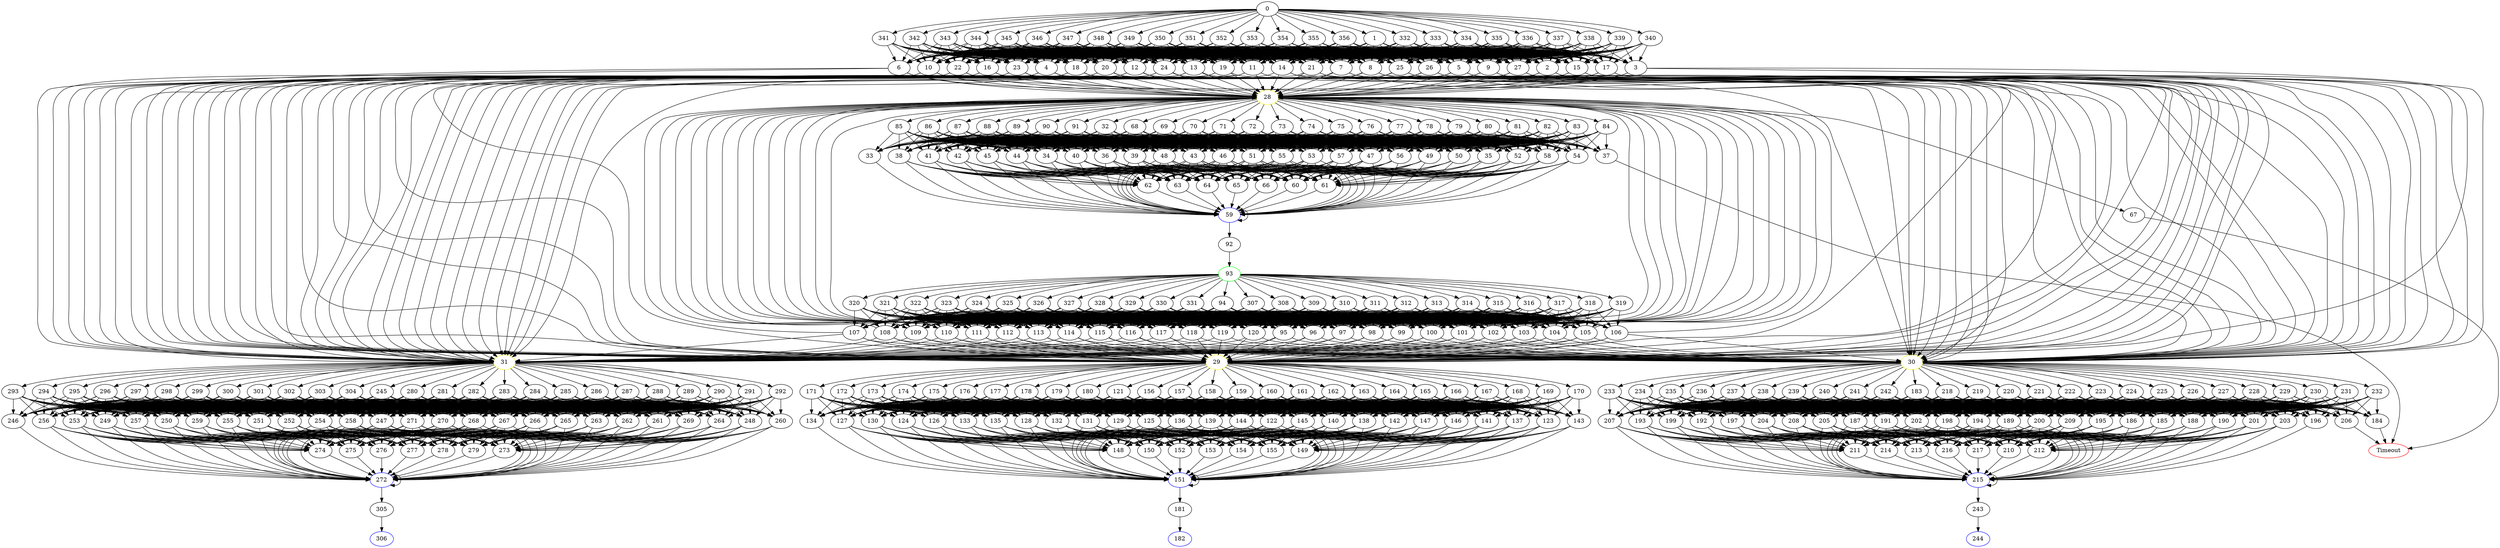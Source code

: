 digraph G {
	0 -> 1;
	0 -> 332;
	0 -> 333;
	0 -> 334;
	0 -> 335;
	0 -> 336;
	0 -> 337;
	0 -> 338;
	0 -> 339;
	0 -> 340;
	0 -> 341;
	0 -> 342;
	0 -> 343;
	0 -> 344;
	0 -> 345;
	0 -> 346;
	0 -> 347;
	0 -> 348;
	0 -> 349;
	0 -> 350;
	0 -> 351;
	0 -> 352;
	0 -> 353;
	0 -> 354;
	0 -> 355;
	0 -> 356;
	1 -> 2;
	1 -> 3;
	1 -> 4;
	1 -> 5;
	1 -> 6;
	1 -> 7;
	1 -> 8;
	1 -> 9;
	1 -> 10;
	1 -> 11;
	1 -> 12;
	1 -> 13;
	1 -> 14;
	1 -> 15;
	1 -> 16;
	1 -> 17;
	1 -> 18;
	1 -> 19;
	1 -> 20;
	1 -> 21;
	1 -> 22;
	1 -> 23;
	1 -> 24;
	1 -> 25;
	1 -> 26;
	1 -> 27;
	2 -> "28";
28 [color=yellow];
	2 -> "29";
29 [color=yellow];
	2 -> "30";
30 [color=yellow];
	2 -> "31";
31 [color=yellow];
	3 -> "28";
28 [color=yellow];
	3 -> "29";
29 [color=yellow];
	3 -> "30";
30 [color=yellow];
	3 -> "31";
31 [color=yellow];
	4 -> "28";
28 [color=yellow];
	4 -> "29";
29 [color=yellow];
	4 -> "30";
30 [color=yellow];
	4 -> "31";
31 [color=yellow];
	5 -> "28";
28 [color=yellow];
	5 -> "29";
29 [color=yellow];
	5 -> "30";
30 [color=yellow];
	5 -> "31";
31 [color=yellow];
	6 -> "28";
28 [color=yellow];
	6 -> "29";
29 [color=yellow];
	6 -> "30";
30 [color=yellow];
	6 -> "31";
31 [color=yellow];
	7 -> "28";
28 [color=yellow];
	7 -> "29";
29 [color=yellow];
	7 -> "30";
30 [color=yellow];
	7 -> "31";
31 [color=yellow];
	8 -> "28";
28 [color=yellow];
	8 -> "29";
29 [color=yellow];
	8 -> "30";
30 [color=yellow];
	8 -> "31";
31 [color=yellow];
	9 -> "28";
28 [color=yellow];
	9 -> "29";
29 [color=yellow];
	9 -> "30";
30 [color=yellow];
	9 -> "31";
31 [color=yellow];
	10 -> "28";
28 [color=yellow];
	10 -> "29";
29 [color=yellow];
	10 -> "30";
30 [color=yellow];
	10 -> "31";
31 [color=yellow];
	11 -> "28";
28 [color=yellow];
	11 -> "29";
29 [color=yellow];
	11 -> "30";
30 [color=yellow];
	11 -> "31";
31 [color=yellow];
	12 -> "28";
28 [color=yellow];
	12 -> "29";
29 [color=yellow];
	12 -> "30";
30 [color=yellow];
	12 -> "31";
31 [color=yellow];
	13 -> "28";
28 [color=yellow];
	13 -> "29";
29 [color=yellow];
	13 -> "30";
30 [color=yellow];
	13 -> "31";
31 [color=yellow];
	14 -> "28";
28 [color=yellow];
	14 -> "29";
29 [color=yellow];
	14 -> "30";
30 [color=yellow];
	14 -> "31";
31 [color=yellow];
	15 -> "28";
28 [color=yellow];
	15 -> "29";
29 [color=yellow];
	15 -> "30";
30 [color=yellow];
	15 -> "31";
31 [color=yellow];
	16 -> "28";
28 [color=yellow];
	16 -> "29";
29 [color=yellow];
	16 -> "30";
30 [color=yellow];
	16 -> "31";
31 [color=yellow];
	17 -> "28";
28 [color=yellow];
	17 -> "29";
29 [color=yellow];
	17 -> "30";
30 [color=yellow];
	17 -> "31";
31 [color=yellow];
	18 -> "28";
28 [color=yellow];
	18 -> "29";
29 [color=yellow];
	18 -> "30";
30 [color=yellow];
	18 -> "31";
31 [color=yellow];
	19 -> "28";
28 [color=yellow];
	19 -> "29";
29 [color=yellow];
	19 -> "30";
30 [color=yellow];
	19 -> "31";
31 [color=yellow];
	20 -> "28";
28 [color=yellow];
	20 -> "29";
29 [color=yellow];
	20 -> "30";
30 [color=yellow];
	20 -> "31";
31 [color=yellow];
	21 -> "28";
28 [color=yellow];
	21 -> "29";
29 [color=yellow];
	21 -> "30";
30 [color=yellow];
	21 -> "31";
31 [color=yellow];
	22 -> "28";
28 [color=yellow];
	22 -> "29";
29 [color=yellow];
	22 -> "30";
30 [color=yellow];
	22 -> "31";
31 [color=yellow];
	23 -> "28";
28 [color=yellow];
	23 -> "29";
29 [color=yellow];
	23 -> "30";
30 [color=yellow];
	23 -> "31";
31 [color=yellow];
	24 -> "28";
28 [color=yellow];
	24 -> "29";
29 [color=yellow];
	24 -> "30";
30 [color=yellow];
	24 -> "31";
31 [color=yellow];
	25 -> "28";
28 [color=yellow];
	25 -> "29";
29 [color=yellow];
	25 -> "30";
30 [color=yellow];
	25 -> "31";
31 [color=yellow];
	26 -> "28";
28 [color=yellow];
	26 -> "29";
29 [color=yellow];
	26 -> "30";
30 [color=yellow];
	26 -> "31";
31 [color=yellow];
	27 -> "28";
28 [color=yellow];
	27 -> "29";
29 [color=yellow];
	27 -> "30";
30 [color=yellow];
	27 -> "31";
31 [color=yellow];
	28 -> 32;
	28 -> 67;
	28 -> 68;
	28 -> 69;
	28 -> 70;
	28 -> 71;
	28 -> 72;
	28 -> 73;
	28 -> 74;
	28 -> 75;
	28 -> 76;
	28 -> 77;
	28 -> 78;
	28 -> 79;
	28 -> 80;
	28 -> 81;
	28 -> 82;
	28 -> 83;
	28 -> 84;
	28 -> 85;
	28 -> 86;
	28 -> 87;
	28 -> 88;
	28 -> 89;
	28 -> 90;
	28 -> 91;
	29 -> 121;
	29 -> 156;
	29 -> 157;
	29 -> 158;
	29 -> 159;
	29 -> 160;
	29 -> 161;
	29 -> 162;
	29 -> 163;
	29 -> 164;
	29 -> 165;
	29 -> 166;
	29 -> 167;
	29 -> 168;
	29 -> 169;
	29 -> 170;
	29 -> 171;
	29 -> 172;
	29 -> 173;
	29 -> 174;
	29 -> 175;
	29 -> 176;
	29 -> 177;
	29 -> 178;
	29 -> 179;
	29 -> 180;
	30 -> 183;
	30 -> 218;
	30 -> 219;
	30 -> 220;
	30 -> 221;
	30 -> 222;
	30 -> 223;
	30 -> 224;
	30 -> 225;
	30 -> 226;
	30 -> 227;
	30 -> 228;
	30 -> 229;
	30 -> 230;
	30 -> 231;
	30 -> 232;
	30 -> 233;
	30 -> 234;
	30 -> 235;
	30 -> 236;
	30 -> 237;
	30 -> 238;
	30 -> 239;
	30 -> 240;
	30 -> 241;
	30 -> 242;
	31 -> 245;
	31 -> 280;
	31 -> 281;
	31 -> 282;
	31 -> 283;
	31 -> 284;
	31 -> 285;
	31 -> 286;
	31 -> 287;
	31 -> 288;
	31 -> 289;
	31 -> 290;
	31 -> 291;
	31 -> 292;
	31 -> 293;
	31 -> 294;
	31 -> 295;
	31 -> 296;
	31 -> 297;
	31 -> 298;
	31 -> 299;
	31 -> 300;
	31 -> 301;
	31 -> 302;
	31 -> 303;
	31 -> 304;
	32 -> 33;
	32 -> 34;
	32 -> 35;
	32 -> 36;
	32 -> 37;
	32 -> 38;
	32 -> 39;
	32 -> 40;
	32 -> 41;
	32 -> 42;
	32 -> 43;
	32 -> 44;
	32 -> 45;
	32 -> 46;
	32 -> 47;
	32 -> 48;
	32 -> 49;
	32 -> 50;
	32 -> 51;
	32 -> 52;
	32 -> 53;
	32 -> 54;
	32 -> 55;
	32 -> 56;
	32 -> 57;
	32 -> 58;
	33 -> "59";
59 [color=blue];
	34 -> "59";
59 [color=blue];
	34 -> 60;
	34 -> 61;
	34 -> 62;
	34 -> 63;
	34 -> 64;
	34 -> 65;
	34 -> 66;
	35 -> "59";
59 [color=blue];
	35 -> 60;
	35 -> 61;
	35 -> 62;
	35 -> 63;
	35 -> 64;
	35 -> 65;
	35 -> 66;
	36 -> "59";
59 [color=blue];
	36 -> 60;
	36 -> 61;
	36 -> 62;
	36 -> 63;
	36 -> 64;
	36 -> 65;
	36 -> 66;
	37 -> "Timeout";
Timeout [color=red];
	38 -> "59";
59 [color=blue];
	38 -> 60;
	38 -> 61;
	38 -> 62;
	38 -> 63;
	38 -> 64;
	38 -> 65;
	38 -> 66;
	39 -> "59";
59 [color=blue];
	39 -> 60;
	39 -> 61;
	39 -> 62;
	39 -> 63;
	39 -> 64;
	39 -> 65;
	39 -> 66;
	40 -> "59";
59 [color=blue];
	40 -> 60;
	40 -> 61;
	40 -> 62;
	40 -> 63;
	40 -> 64;
	40 -> 65;
	40 -> 66;
	41 -> "59";
59 [color=blue];
	41 -> 60;
	41 -> 61;
	41 -> 62;
	41 -> 63;
	41 -> 64;
	41 -> 65;
	41 -> 66;
	42 -> "59";
59 [color=blue];
	42 -> 60;
	42 -> 61;
	42 -> 62;
	42 -> 63;
	42 -> 64;
	42 -> 65;
	42 -> 66;
	43 -> "59";
59 [color=blue];
	43 -> 60;
	43 -> 61;
	43 -> 62;
	43 -> 63;
	43 -> 64;
	43 -> 65;
	43 -> 66;
	44 -> "59";
59 [color=blue];
	44 -> 60;
	44 -> 61;
	44 -> 62;
	44 -> 63;
	44 -> 64;
	44 -> 65;
	44 -> 66;
	45 -> "59";
59 [color=blue];
	45 -> 60;
	45 -> 61;
	45 -> 62;
	45 -> 63;
	45 -> 64;
	45 -> 65;
	45 -> 66;
	46 -> "59";
59 [color=blue];
	46 -> 60;
	46 -> 61;
	46 -> 62;
	46 -> 63;
	46 -> 64;
	46 -> 65;
	46 -> 66;
	47 -> "59";
59 [color=blue];
	47 -> 60;
	47 -> 61;
	47 -> 62;
	47 -> 63;
	47 -> 64;
	47 -> 65;
	47 -> 66;
	48 -> "59";
59 [color=blue];
	48 -> 60;
	48 -> 61;
	48 -> 62;
	48 -> 63;
	48 -> 64;
	48 -> 65;
	48 -> 66;
	49 -> "59";
59 [color=blue];
	49 -> 60;
	49 -> 61;
	49 -> 62;
	49 -> 63;
	49 -> 64;
	49 -> 65;
	49 -> 66;
	50 -> "59";
59 [color=blue];
	50 -> 60;
	50 -> 61;
	50 -> 62;
	50 -> 63;
	50 -> 64;
	50 -> 65;
	50 -> 66;
	51 -> "59";
59 [color=blue];
	51 -> 60;
	51 -> 61;
	51 -> 62;
	51 -> 63;
	51 -> 64;
	51 -> 65;
	51 -> 66;
	52 -> "59";
59 [color=blue];
	52 -> 60;
	52 -> 61;
	52 -> 62;
	52 -> 63;
	52 -> 64;
	52 -> 65;
	52 -> 66;
	53 -> "59";
59 [color=blue];
	53 -> 60;
	53 -> 61;
	53 -> 62;
	53 -> 63;
	53 -> 64;
	53 -> 65;
	53 -> 66;
	54 -> "59";
59 [color=blue];
	54 -> 60;
	54 -> 61;
	54 -> 62;
	54 -> 63;
	54 -> 64;
	54 -> 65;
	54 -> 66;
	55 -> "59";
59 [color=blue];
	55 -> 60;
	55 -> 61;
	55 -> 62;
	55 -> 63;
	55 -> 64;
	55 -> 65;
	55 -> 66;
	56 -> "59";
59 [color=blue];
	56 -> 60;
	56 -> 61;
	56 -> 62;
	56 -> 63;
	56 -> 64;
	56 -> 65;
	56 -> 66;
	57 -> "59";
59 [color=blue];
	57 -> 60;
	57 -> 61;
	57 -> 62;
	57 -> 63;
	57 -> 64;
	57 -> 65;
	57 -> 66;
	58 -> "59";
59 [color=blue];
	58 -> 60;
	58 -> 61;
	58 -> 62;
	58 -> 63;
	58 -> 64;
	58 -> 65;
	58 -> 66;
	59 -> "59";
59 [color=blue];
	59 -> 92;
	60 -> "59";
59 [color=blue];
	61 -> "59";
59 [color=blue];
	62 -> "59";
59 [color=blue];
	63 -> "59";
59 [color=blue];
	64 -> "59";
59 [color=blue];
	65 -> "59";
59 [color=blue];
	66 -> "59";
59 [color=blue];
	67 -> "Timeout";
Timeout [color=red];
	68 -> 33;
	68 -> 34;
	68 -> 35;
	68 -> 36;
	68 -> 37;
	68 -> 38;
	68 -> 39;
	68 -> 40;
	68 -> 41;
	68 -> 42;
	68 -> 43;
	68 -> 44;
	68 -> 45;
	68 -> 46;
	68 -> 47;
	68 -> 48;
	68 -> 49;
	68 -> 50;
	68 -> 51;
	68 -> 52;
	68 -> 53;
	68 -> 54;
	68 -> 55;
	68 -> 56;
	68 -> 57;
	68 -> 58;
	69 -> 33;
	69 -> 34;
	69 -> 35;
	69 -> 36;
	69 -> 37;
	69 -> 38;
	69 -> 39;
	69 -> 40;
	69 -> 41;
	69 -> 42;
	69 -> 43;
	69 -> 44;
	69 -> 45;
	69 -> 46;
	69 -> 47;
	69 -> 48;
	69 -> 49;
	69 -> 50;
	69 -> 51;
	69 -> 52;
	69 -> 53;
	69 -> 54;
	69 -> 55;
	69 -> 56;
	69 -> 57;
	69 -> 58;
	70 -> 33;
	70 -> 34;
	70 -> 35;
	70 -> 36;
	70 -> 37;
	70 -> 38;
	70 -> 39;
	70 -> 40;
	70 -> 41;
	70 -> 42;
	70 -> 43;
	70 -> 44;
	70 -> 45;
	70 -> 46;
	70 -> 47;
	70 -> 48;
	70 -> 49;
	70 -> 50;
	70 -> 51;
	70 -> 52;
	70 -> 53;
	70 -> 54;
	70 -> 55;
	70 -> 56;
	70 -> 57;
	70 -> 58;
	71 -> 33;
	71 -> 34;
	71 -> 35;
	71 -> 36;
	71 -> 37;
	71 -> 38;
	71 -> 39;
	71 -> 40;
	71 -> 41;
	71 -> 42;
	71 -> 43;
	71 -> 44;
	71 -> 45;
	71 -> 46;
	71 -> 47;
	71 -> 48;
	71 -> 49;
	71 -> 50;
	71 -> 51;
	71 -> 52;
	71 -> 53;
	71 -> 54;
	71 -> 55;
	71 -> 56;
	71 -> 57;
	71 -> 58;
	72 -> 33;
	72 -> 34;
	72 -> 35;
	72 -> 36;
	72 -> 37;
	72 -> 38;
	72 -> 39;
	72 -> 40;
	72 -> 41;
	72 -> 42;
	72 -> 43;
	72 -> 44;
	72 -> 45;
	72 -> 46;
	72 -> 47;
	72 -> 48;
	72 -> 49;
	72 -> 50;
	72 -> 51;
	72 -> 52;
	72 -> 53;
	72 -> 54;
	72 -> 55;
	72 -> 56;
	72 -> 57;
	72 -> 58;
	73 -> 33;
	73 -> 34;
	73 -> 35;
	73 -> 36;
	73 -> 37;
	73 -> 38;
	73 -> 39;
	73 -> 40;
	73 -> 41;
	73 -> 42;
	73 -> 43;
	73 -> 44;
	73 -> 45;
	73 -> 46;
	73 -> 47;
	73 -> 48;
	73 -> 49;
	73 -> 50;
	73 -> 51;
	73 -> 52;
	73 -> 53;
	73 -> 54;
	73 -> 55;
	73 -> 56;
	73 -> 57;
	73 -> 58;
	74 -> 33;
	74 -> 34;
	74 -> 35;
	74 -> 36;
	74 -> 37;
	74 -> 38;
	74 -> 39;
	74 -> 40;
	74 -> 41;
	74 -> 42;
	74 -> 43;
	74 -> 44;
	74 -> 45;
	74 -> 46;
	74 -> 47;
	74 -> 48;
	74 -> 49;
	74 -> 50;
	74 -> 51;
	74 -> 52;
	74 -> 53;
	74 -> 54;
	74 -> 55;
	74 -> 56;
	74 -> 57;
	74 -> 58;
	75 -> 33;
	75 -> 34;
	75 -> 35;
	75 -> 36;
	75 -> 37;
	75 -> 38;
	75 -> 39;
	75 -> 40;
	75 -> 41;
	75 -> 42;
	75 -> 43;
	75 -> 44;
	75 -> 45;
	75 -> 46;
	75 -> 47;
	75 -> 48;
	75 -> 49;
	75 -> 50;
	75 -> 51;
	75 -> 52;
	75 -> 53;
	75 -> 54;
	75 -> 55;
	75 -> 56;
	75 -> 57;
	75 -> 58;
	76 -> 33;
	76 -> 34;
	76 -> 35;
	76 -> 36;
	76 -> 37;
	76 -> 38;
	76 -> 39;
	76 -> 40;
	76 -> 41;
	76 -> 42;
	76 -> 43;
	76 -> 44;
	76 -> 45;
	76 -> 46;
	76 -> 47;
	76 -> 48;
	76 -> 49;
	76 -> 50;
	76 -> 51;
	76 -> 52;
	76 -> 53;
	76 -> 54;
	76 -> 55;
	76 -> 56;
	76 -> 57;
	76 -> 58;
	77 -> 33;
	77 -> 34;
	77 -> 35;
	77 -> 36;
	77 -> 37;
	77 -> 38;
	77 -> 39;
	77 -> 40;
	77 -> 41;
	77 -> 42;
	77 -> 43;
	77 -> 44;
	77 -> 45;
	77 -> 46;
	77 -> 47;
	77 -> 48;
	77 -> 49;
	77 -> 50;
	77 -> 51;
	77 -> 52;
	77 -> 53;
	77 -> 54;
	77 -> 55;
	77 -> 56;
	77 -> 57;
	77 -> 58;
	78 -> 33;
	78 -> 34;
	78 -> 35;
	78 -> 36;
	78 -> 37;
	78 -> 38;
	78 -> 39;
	78 -> 40;
	78 -> 41;
	78 -> 42;
	78 -> 43;
	78 -> 44;
	78 -> 45;
	78 -> 46;
	78 -> 47;
	78 -> 48;
	78 -> 49;
	78 -> 50;
	78 -> 51;
	78 -> 52;
	78 -> 53;
	78 -> 54;
	78 -> 55;
	78 -> 56;
	78 -> 57;
	78 -> 58;
	79 -> 33;
	79 -> 34;
	79 -> 35;
	79 -> 36;
	79 -> 37;
	79 -> 38;
	79 -> 39;
	79 -> 40;
	79 -> 41;
	79 -> 42;
	79 -> 43;
	79 -> 44;
	79 -> 45;
	79 -> 46;
	79 -> 47;
	79 -> 48;
	79 -> 49;
	79 -> 50;
	79 -> 51;
	79 -> 52;
	79 -> 53;
	79 -> 54;
	79 -> 55;
	79 -> 56;
	79 -> 57;
	79 -> 58;
	80 -> 33;
	80 -> 34;
	80 -> 35;
	80 -> 36;
	80 -> 37;
	80 -> 38;
	80 -> 39;
	80 -> 40;
	80 -> 41;
	80 -> 42;
	80 -> 43;
	80 -> 44;
	80 -> 45;
	80 -> 46;
	80 -> 47;
	80 -> 48;
	80 -> 49;
	80 -> 50;
	80 -> 51;
	80 -> 52;
	80 -> 53;
	80 -> 54;
	80 -> 55;
	80 -> 56;
	80 -> 57;
	80 -> 58;
	81 -> 33;
	81 -> 34;
	81 -> 35;
	81 -> 36;
	81 -> 37;
	81 -> 38;
	81 -> 39;
	81 -> 40;
	81 -> 41;
	81 -> 42;
	81 -> 43;
	81 -> 44;
	81 -> 45;
	81 -> 46;
	81 -> 47;
	81 -> 48;
	81 -> 49;
	81 -> 50;
	81 -> 51;
	81 -> 52;
	81 -> 53;
	81 -> 54;
	81 -> 55;
	81 -> 56;
	81 -> 57;
	81 -> 58;
	82 -> 33;
	82 -> 34;
	82 -> 35;
	82 -> 36;
	82 -> 37;
	82 -> 38;
	82 -> 39;
	82 -> 40;
	82 -> 41;
	82 -> 42;
	82 -> 43;
	82 -> 44;
	82 -> 45;
	82 -> 46;
	82 -> 47;
	82 -> 48;
	82 -> 49;
	82 -> 50;
	82 -> 51;
	82 -> 52;
	82 -> 53;
	82 -> 54;
	82 -> 55;
	82 -> 56;
	82 -> 57;
	82 -> 58;
	83 -> 33;
	83 -> 34;
	83 -> 35;
	83 -> 36;
	83 -> 37;
	83 -> 38;
	83 -> 39;
	83 -> 40;
	83 -> 41;
	83 -> 42;
	83 -> 43;
	83 -> 44;
	83 -> 45;
	83 -> 46;
	83 -> 47;
	83 -> 48;
	83 -> 49;
	83 -> 50;
	83 -> 51;
	83 -> 52;
	83 -> 53;
	83 -> 54;
	83 -> 55;
	83 -> 56;
	83 -> 57;
	83 -> 58;
	84 -> 33;
	84 -> 34;
	84 -> 35;
	84 -> 36;
	84 -> 37;
	84 -> 38;
	84 -> 39;
	84 -> 40;
	84 -> 41;
	84 -> 42;
	84 -> 43;
	84 -> 44;
	84 -> 45;
	84 -> 46;
	84 -> 47;
	84 -> 48;
	84 -> 49;
	84 -> 50;
	84 -> 51;
	84 -> 52;
	84 -> 53;
	84 -> 54;
	84 -> 55;
	84 -> 56;
	84 -> 57;
	84 -> 58;
	85 -> 33;
	85 -> 34;
	85 -> 35;
	85 -> 36;
	85 -> 37;
	85 -> 38;
	85 -> 39;
	85 -> 40;
	85 -> 41;
	85 -> 42;
	85 -> 43;
	85 -> 44;
	85 -> 45;
	85 -> 46;
	85 -> 47;
	85 -> 48;
	85 -> 49;
	85 -> 50;
	85 -> 51;
	85 -> 52;
	85 -> 53;
	85 -> 54;
	85 -> 55;
	85 -> 56;
	85 -> 57;
	85 -> 58;
	86 -> 33;
	86 -> 34;
	86 -> 35;
	86 -> 36;
	86 -> 37;
	86 -> 38;
	86 -> 39;
	86 -> 40;
	86 -> 41;
	86 -> 42;
	86 -> 43;
	86 -> 44;
	86 -> 45;
	86 -> 46;
	86 -> 47;
	86 -> 48;
	86 -> 49;
	86 -> 50;
	86 -> 51;
	86 -> 52;
	86 -> 53;
	86 -> 54;
	86 -> 55;
	86 -> 56;
	86 -> 57;
	86 -> 58;
	87 -> 33;
	87 -> 34;
	87 -> 35;
	87 -> 36;
	87 -> 37;
	87 -> 38;
	87 -> 39;
	87 -> 40;
	87 -> 41;
	87 -> 42;
	87 -> 43;
	87 -> 44;
	87 -> 45;
	87 -> 46;
	87 -> 47;
	87 -> 48;
	87 -> 49;
	87 -> 50;
	87 -> 51;
	87 -> 52;
	87 -> 53;
	87 -> 54;
	87 -> 55;
	87 -> 56;
	87 -> 57;
	87 -> 58;
	88 -> 33;
	88 -> 34;
	88 -> 35;
	88 -> 36;
	88 -> 37;
	88 -> 38;
	88 -> 39;
	88 -> 40;
	88 -> 41;
	88 -> 42;
	88 -> 43;
	88 -> 44;
	88 -> 45;
	88 -> 46;
	88 -> 47;
	88 -> 48;
	88 -> 49;
	88 -> 50;
	88 -> 51;
	88 -> 52;
	88 -> 53;
	88 -> 54;
	88 -> 55;
	88 -> 56;
	88 -> 57;
	88 -> 58;
	89 -> 33;
	89 -> 34;
	89 -> 35;
	89 -> 36;
	89 -> 37;
	89 -> 38;
	89 -> 39;
	89 -> 40;
	89 -> 41;
	89 -> 42;
	89 -> 43;
	89 -> 44;
	89 -> 45;
	89 -> 46;
	89 -> 47;
	89 -> 48;
	89 -> 49;
	89 -> 50;
	89 -> 51;
	89 -> 52;
	89 -> 53;
	89 -> 54;
	89 -> 55;
	89 -> 56;
	89 -> 57;
	89 -> 58;
	90 -> 33;
	90 -> 34;
	90 -> 35;
	90 -> 36;
	90 -> 37;
	90 -> 38;
	90 -> 39;
	90 -> 40;
	90 -> 41;
	90 -> 42;
	90 -> 43;
	90 -> 44;
	90 -> 45;
	90 -> 46;
	90 -> 47;
	90 -> 48;
	90 -> 49;
	90 -> 50;
	90 -> 51;
	90 -> 52;
	90 -> 53;
	90 -> 54;
	90 -> 55;
	90 -> 56;
	90 -> 57;
	90 -> 58;
	91 -> 33;
	91 -> 34;
	91 -> 35;
	91 -> 36;
	91 -> 37;
	91 -> 38;
	91 -> 39;
	91 -> 40;
	91 -> 41;
	91 -> 42;
	91 -> 43;
	91 -> 44;
	91 -> 45;
	91 -> 46;
	91 -> 47;
	91 -> 48;
	91 -> 49;
	91 -> 50;
	91 -> 51;
	91 -> 52;
	91 -> 53;
	91 -> 54;
	91 -> 55;
	91 -> 56;
	91 -> 57;
	91 -> 58;
	92 -> "93";
93 [color=green];
	93 -> 94;
	93 -> 307;
	93 -> 308;
	93 -> 309;
	93 -> 310;
	93 -> 311;
	93 -> 312;
	93 -> 313;
	93 -> 314;
	93 -> 315;
	93 -> 316;
	93 -> 317;
	93 -> 318;
	93 -> 319;
	93 -> 320;
	93 -> 321;
	93 -> 322;
	93 -> 323;
	93 -> 324;
	93 -> 325;
	93 -> 326;
	93 -> 327;
	93 -> 328;
	93 -> 329;
	93 -> 330;
	93 -> 331;
	94 -> 95;
	94 -> 96;
	94 -> 97;
	94 -> 98;
	94 -> 99;
	94 -> 100;
	94 -> 101;
	94 -> 102;
	94 -> 103;
	94 -> 104;
	94 -> 105;
	94 -> 106;
	94 -> 107;
	94 -> 108;
	94 -> 109;
	94 -> 110;
	94 -> 111;
	94 -> 112;
	94 -> 113;
	94 -> 114;
	94 -> 115;
	94 -> 116;
	94 -> 117;
	94 -> 118;
	94 -> 119;
	94 -> 120;
	95 -> "28";
28 [color=yellow];
	95 -> "29";
29 [color=yellow];
	95 -> "30";
30 [color=yellow];
	95 -> "31";
31 [color=yellow];
	96 -> "28";
28 [color=yellow];
	96 -> "29";
29 [color=yellow];
	96 -> "30";
30 [color=yellow];
	96 -> "31";
31 [color=yellow];
	97 -> "28";
28 [color=yellow];
	97 -> "29";
29 [color=yellow];
	97 -> "30";
30 [color=yellow];
	97 -> "31";
31 [color=yellow];
	98 -> "28";
28 [color=yellow];
	98 -> "29";
29 [color=yellow];
	98 -> "30";
30 [color=yellow];
	98 -> "31";
31 [color=yellow];
	99 -> "28";
28 [color=yellow];
	99 -> "29";
29 [color=yellow];
	99 -> "30";
30 [color=yellow];
	99 -> "31";
31 [color=yellow];
	100 -> "28";
28 [color=yellow];
	100 -> "29";
29 [color=yellow];
	100 -> "30";
30 [color=yellow];
	100 -> "31";
31 [color=yellow];
	101 -> "28";
28 [color=yellow];
	101 -> "29";
29 [color=yellow];
	101 -> "30";
30 [color=yellow];
	101 -> "31";
31 [color=yellow];
	102 -> "28";
28 [color=yellow];
	102 -> "29";
29 [color=yellow];
	102 -> "30";
30 [color=yellow];
	102 -> "31";
31 [color=yellow];
	103 -> "28";
28 [color=yellow];
	103 -> "29";
29 [color=yellow];
	103 -> "30";
30 [color=yellow];
	103 -> "31";
31 [color=yellow];
	104 -> "28";
28 [color=yellow];
	104 -> "29";
29 [color=yellow];
	104 -> "30";
30 [color=yellow];
	104 -> "31";
31 [color=yellow];
	105 -> "28";
28 [color=yellow];
	105 -> "29";
29 [color=yellow];
	105 -> "30";
30 [color=yellow];
	105 -> "31";
31 [color=yellow];
	106 -> "28";
28 [color=yellow];
	106 -> "29";
29 [color=yellow];
	106 -> "30";
30 [color=yellow];
	106 -> "31";
31 [color=yellow];
	107 -> "28";
28 [color=yellow];
	107 -> "29";
29 [color=yellow];
	107 -> "30";
30 [color=yellow];
	107 -> "31";
31 [color=yellow];
	108 -> "28";
28 [color=yellow];
	108 -> "29";
29 [color=yellow];
	108 -> "30";
30 [color=yellow];
	108 -> "31";
31 [color=yellow];
	109 -> "28";
28 [color=yellow];
	109 -> "29";
29 [color=yellow];
	109 -> "30";
30 [color=yellow];
	109 -> "31";
31 [color=yellow];
	110 -> "28";
28 [color=yellow];
	110 -> "29";
29 [color=yellow];
	110 -> "30";
30 [color=yellow];
	110 -> "31";
31 [color=yellow];
	111 -> "28";
28 [color=yellow];
	111 -> "29";
29 [color=yellow];
	111 -> "30";
30 [color=yellow];
	111 -> "31";
31 [color=yellow];
	112 -> "28";
28 [color=yellow];
	112 -> "29";
29 [color=yellow];
	112 -> "30";
30 [color=yellow];
	112 -> "31";
31 [color=yellow];
	113 -> "28";
28 [color=yellow];
	113 -> "29";
29 [color=yellow];
	113 -> "30";
30 [color=yellow];
	113 -> "31";
31 [color=yellow];
	114 -> "28";
28 [color=yellow];
	114 -> "29";
29 [color=yellow];
	114 -> "30";
30 [color=yellow];
	114 -> "31";
31 [color=yellow];
	115 -> "28";
28 [color=yellow];
	115 -> "29";
29 [color=yellow];
	115 -> "30";
30 [color=yellow];
	115 -> "31";
31 [color=yellow];
	116 -> "28";
28 [color=yellow];
	116 -> "29";
29 [color=yellow];
	116 -> "30";
30 [color=yellow];
	116 -> "31";
31 [color=yellow];
	117 -> "28";
28 [color=yellow];
	117 -> "29";
29 [color=yellow];
	117 -> "30";
30 [color=yellow];
	117 -> "31";
31 [color=yellow];
	118 -> "28";
28 [color=yellow];
	118 -> "29";
29 [color=yellow];
	118 -> "30";
30 [color=yellow];
	118 -> "31";
31 [color=yellow];
	119 -> "28";
28 [color=yellow];
	119 -> "29";
29 [color=yellow];
	119 -> "30";
30 [color=yellow];
	119 -> "31";
31 [color=yellow];
	120 -> "28";
28 [color=yellow];
	120 -> "29";
29 [color=yellow];
	120 -> "30";
30 [color=yellow];
	120 -> "31";
31 [color=yellow];
	121 -> 122;
	121 -> 123;
	121 -> 124;
	121 -> 125;
	121 -> 126;
	121 -> 127;
	121 -> 128;
	121 -> 129;
	121 -> 130;
	121 -> 131;
	121 -> 132;
	121 -> 133;
	121 -> 134;
	121 -> 135;
	121 -> 136;
	121 -> 137;
	121 -> 138;
	121 -> 139;
	121 -> 140;
	121 -> 141;
	121 -> 142;
	121 -> 143;
	121 -> 144;
	121 -> 145;
	121 -> 146;
	121 -> 147;
	122 -> 148;
	122 -> 149;
	122 -> 150;
	122 -> "151";
151 [color=blue];
	122 -> 152;
	122 -> 153;
	122 -> 154;
	122 -> 155;
	123 -> 148;
	123 -> 149;
	123 -> 150;
	123 -> "151";
151 [color=blue];
	123 -> 152;
	123 -> 153;
	123 -> 154;
	123 -> 155;
	124 -> 148;
	124 -> 149;
	124 -> 150;
	124 -> "151";
151 [color=blue];
	124 -> 152;
	124 -> 153;
	124 -> 154;
	124 -> 155;
	125 -> 148;
	125 -> 149;
	125 -> 150;
	125 -> "151";
151 [color=blue];
	125 -> 152;
	125 -> 153;
	125 -> 154;
	125 -> 155;
	126 -> 148;
	126 -> 149;
	126 -> 150;
	126 -> "151";
151 [color=blue];
	126 -> 152;
	126 -> 153;
	126 -> 154;
	126 -> 155;
	127 -> 148;
	127 -> 149;
	127 -> 150;
	127 -> "151";
151 [color=blue];
	127 -> 152;
	127 -> 153;
	127 -> 154;
	127 -> 155;
	128 -> 148;
	128 -> 149;
	128 -> 150;
	128 -> "151";
151 [color=blue];
	128 -> 152;
	128 -> 153;
	128 -> 154;
	128 -> 155;
	129 -> 148;
	129 -> 149;
	129 -> 150;
	129 -> "151";
151 [color=blue];
	129 -> 152;
	129 -> 153;
	129 -> 154;
	129 -> 155;
	130 -> 148;
	130 -> 149;
	130 -> 150;
	130 -> "151";
151 [color=blue];
	130 -> 152;
	130 -> 153;
	130 -> 154;
	130 -> 155;
	131 -> 148;
	131 -> 149;
	131 -> 150;
	131 -> "151";
151 [color=blue];
	131 -> 152;
	131 -> 153;
	131 -> 154;
	131 -> 155;
	132 -> 148;
	132 -> 149;
	132 -> 150;
	132 -> "151";
151 [color=blue];
	132 -> 152;
	132 -> 153;
	132 -> 154;
	132 -> 155;
	133 -> 148;
	133 -> 149;
	133 -> 150;
	133 -> "151";
151 [color=blue];
	133 -> 152;
	133 -> 153;
	133 -> 154;
	133 -> 155;
	134 -> "151";
151 [color=blue];
	135 -> 148;
	135 -> 149;
	135 -> 150;
	135 -> "151";
151 [color=blue];
	135 -> 152;
	135 -> 153;
	135 -> 154;
	135 -> 155;
	136 -> 148;
	136 -> 149;
	136 -> 150;
	136 -> "151";
151 [color=blue];
	136 -> 152;
	136 -> 153;
	136 -> 154;
	136 -> 155;
	137 -> 148;
	137 -> 149;
	137 -> 150;
	137 -> "151";
151 [color=blue];
	137 -> 152;
	137 -> 153;
	137 -> 154;
	137 -> 155;
	138 -> 148;
	138 -> 149;
	138 -> 150;
	138 -> "151";
151 [color=blue];
	138 -> 152;
	138 -> 153;
	138 -> 154;
	138 -> 155;
	139 -> 148;
	139 -> 149;
	139 -> 150;
	139 -> "151";
151 [color=blue];
	139 -> 152;
	139 -> 153;
	139 -> 154;
	139 -> 155;
	140 -> 148;
	140 -> 149;
	140 -> 150;
	140 -> "151";
151 [color=blue];
	140 -> 152;
	140 -> 153;
	140 -> 154;
	140 -> 155;
	141 -> 148;
	141 -> 149;
	141 -> 150;
	141 -> "151";
151 [color=blue];
	141 -> 152;
	141 -> 153;
	141 -> 154;
	141 -> 155;
	142 -> 148;
	142 -> 149;
	142 -> 150;
	142 -> "151";
151 [color=blue];
	142 -> 152;
	142 -> 153;
	142 -> 154;
	142 -> 155;
	143 -> 148;
	143 -> 149;
	143 -> 150;
	143 -> "151";
151 [color=blue];
	143 -> 152;
	143 -> 153;
	143 -> 154;
	143 -> 155;
	144 -> 148;
	144 -> 149;
	144 -> 150;
	144 -> "151";
151 [color=blue];
	144 -> 152;
	144 -> 153;
	144 -> 154;
	144 -> 155;
	145 -> 148;
	145 -> 149;
	145 -> 150;
	145 -> "151";
151 [color=blue];
	145 -> 152;
	145 -> 153;
	145 -> 154;
	145 -> 155;
	146 -> 148;
	146 -> 149;
	146 -> 150;
	146 -> "151";
151 [color=blue];
	146 -> 152;
	146 -> 153;
	146 -> 154;
	146 -> 155;
	147 -> 148;
	147 -> 149;
	147 -> 150;
	147 -> "151";
151 [color=blue];
	147 -> 152;
	147 -> 153;
	147 -> 154;
	147 -> 155;
	148 -> "151";
151 [color=blue];
	149 -> "151";
151 [color=blue];
	150 -> "151";
151 [color=blue];
	151 -> "151";
151 [color=blue];
	151 -> 181;
	152 -> "151";
151 [color=blue];
	153 -> "151";
151 [color=blue];
	154 -> "151";
151 [color=blue];
	155 -> "151";
151 [color=blue];
	156 -> 122;
	156 -> 123;
	156 -> 124;
	156 -> 125;
	156 -> 126;
	156 -> 127;
	156 -> 128;
	156 -> 129;
	156 -> 130;
	156 -> 131;
	156 -> 132;
	156 -> 133;
	156 -> 134;
	156 -> 135;
	156 -> 136;
	156 -> 137;
	156 -> 138;
	156 -> 139;
	156 -> 140;
	156 -> 141;
	156 -> 142;
	156 -> 143;
	156 -> 144;
	156 -> 145;
	156 -> 146;
	156 -> 147;
	157 -> 122;
	157 -> 123;
	157 -> 124;
	157 -> 125;
	157 -> 126;
	157 -> 127;
	157 -> 128;
	157 -> 129;
	157 -> 130;
	157 -> 131;
	157 -> 132;
	157 -> 133;
	157 -> 134;
	157 -> 135;
	157 -> 136;
	157 -> 137;
	157 -> 138;
	157 -> 139;
	157 -> 140;
	157 -> 141;
	157 -> 142;
	157 -> 143;
	157 -> 144;
	157 -> 145;
	157 -> 146;
	157 -> 147;
	158 -> 122;
	158 -> 123;
	158 -> 124;
	158 -> 125;
	158 -> 126;
	158 -> 127;
	158 -> 128;
	158 -> 129;
	158 -> 130;
	158 -> 131;
	158 -> 132;
	158 -> 133;
	158 -> 134;
	158 -> 135;
	158 -> 136;
	158 -> 137;
	158 -> 138;
	158 -> 139;
	158 -> 140;
	158 -> 141;
	158 -> 142;
	158 -> 143;
	158 -> 144;
	158 -> 145;
	158 -> 146;
	158 -> 147;
	159 -> 122;
	159 -> 123;
	159 -> 124;
	159 -> 125;
	159 -> 126;
	159 -> 127;
	159 -> 128;
	159 -> 129;
	159 -> 130;
	159 -> 131;
	159 -> 132;
	159 -> 133;
	159 -> 134;
	159 -> 135;
	159 -> 136;
	159 -> 137;
	159 -> 138;
	159 -> 139;
	159 -> 140;
	159 -> 141;
	159 -> 142;
	159 -> 143;
	159 -> 144;
	159 -> 145;
	159 -> 146;
	159 -> 147;
	160 -> 122;
	160 -> 123;
	160 -> 124;
	160 -> 125;
	160 -> 126;
	160 -> 127;
	160 -> 128;
	160 -> 129;
	160 -> 130;
	160 -> 131;
	160 -> 132;
	160 -> 133;
	160 -> 134;
	160 -> 135;
	160 -> 136;
	160 -> 137;
	160 -> 138;
	160 -> 139;
	160 -> 140;
	160 -> 141;
	160 -> 142;
	160 -> 143;
	160 -> 144;
	160 -> 145;
	160 -> 146;
	160 -> 147;
	161 -> 122;
	161 -> 123;
	161 -> 124;
	161 -> 125;
	161 -> 126;
	161 -> 127;
	161 -> 128;
	161 -> 129;
	161 -> 130;
	161 -> 131;
	161 -> 132;
	161 -> 133;
	161 -> 134;
	161 -> 135;
	161 -> 136;
	161 -> 137;
	161 -> 138;
	161 -> 139;
	161 -> 140;
	161 -> 141;
	161 -> 142;
	161 -> 143;
	161 -> 144;
	161 -> 145;
	161 -> 146;
	161 -> 147;
	162 -> 122;
	162 -> 123;
	162 -> 124;
	162 -> 125;
	162 -> 126;
	162 -> 127;
	162 -> 128;
	162 -> 129;
	162 -> 130;
	162 -> 131;
	162 -> 132;
	162 -> 133;
	162 -> 134;
	162 -> 135;
	162 -> 136;
	162 -> 137;
	162 -> 138;
	162 -> 139;
	162 -> 140;
	162 -> 141;
	162 -> 142;
	162 -> 143;
	162 -> 144;
	162 -> 145;
	162 -> 146;
	162 -> 147;
	163 -> 122;
	163 -> 123;
	163 -> 124;
	163 -> 125;
	163 -> 126;
	163 -> 127;
	163 -> 128;
	163 -> 129;
	163 -> 130;
	163 -> 131;
	163 -> 132;
	163 -> 133;
	163 -> 134;
	163 -> 135;
	163 -> 136;
	163 -> 137;
	163 -> 138;
	163 -> 139;
	163 -> 140;
	163 -> 141;
	163 -> 142;
	163 -> 143;
	163 -> 144;
	163 -> 145;
	163 -> 146;
	163 -> 147;
	164 -> 122;
	164 -> 123;
	164 -> 124;
	164 -> 125;
	164 -> 126;
	164 -> 127;
	164 -> 128;
	164 -> 129;
	164 -> 130;
	164 -> 131;
	164 -> 132;
	164 -> 133;
	164 -> 134;
	164 -> 135;
	164 -> 136;
	164 -> 137;
	164 -> 138;
	164 -> 139;
	164 -> 140;
	164 -> 141;
	164 -> 142;
	164 -> 143;
	164 -> 144;
	164 -> 145;
	164 -> 146;
	164 -> 147;
	165 -> 122;
	165 -> 123;
	165 -> 124;
	165 -> 125;
	165 -> 126;
	165 -> 127;
	165 -> 128;
	165 -> 129;
	165 -> 130;
	165 -> 131;
	165 -> 132;
	165 -> 133;
	165 -> 134;
	165 -> 135;
	165 -> 136;
	165 -> 137;
	165 -> 138;
	165 -> 139;
	165 -> 140;
	165 -> 141;
	165 -> 142;
	165 -> 143;
	165 -> 144;
	165 -> 145;
	165 -> 146;
	165 -> 147;
	166 -> 122;
	166 -> 123;
	166 -> 124;
	166 -> 125;
	166 -> 126;
	166 -> 127;
	166 -> 128;
	166 -> 129;
	166 -> 130;
	166 -> 131;
	166 -> 132;
	166 -> 133;
	166 -> 134;
	166 -> 135;
	166 -> 136;
	166 -> 137;
	166 -> 138;
	166 -> 139;
	166 -> 140;
	166 -> 141;
	166 -> 142;
	166 -> 143;
	166 -> 144;
	166 -> 145;
	166 -> 146;
	166 -> 147;
	167 -> 122;
	167 -> 123;
	167 -> 124;
	167 -> 125;
	167 -> 126;
	167 -> 127;
	167 -> 128;
	167 -> 129;
	167 -> 130;
	167 -> 131;
	167 -> 132;
	167 -> 133;
	167 -> 134;
	167 -> 135;
	167 -> 136;
	167 -> 137;
	167 -> 138;
	167 -> 139;
	167 -> 140;
	167 -> 141;
	167 -> 142;
	167 -> 143;
	167 -> 144;
	167 -> 145;
	167 -> 146;
	167 -> 147;
	168 -> 122;
	168 -> 123;
	168 -> 124;
	168 -> 125;
	168 -> 126;
	168 -> 127;
	168 -> 128;
	168 -> 129;
	168 -> 130;
	168 -> 131;
	168 -> 132;
	168 -> 133;
	168 -> 134;
	168 -> 135;
	168 -> 136;
	168 -> 137;
	168 -> 138;
	168 -> 139;
	168 -> 140;
	168 -> 141;
	168 -> 142;
	168 -> 143;
	168 -> 144;
	168 -> 145;
	168 -> 146;
	168 -> 147;
	169 -> 122;
	169 -> 123;
	169 -> 124;
	169 -> 125;
	169 -> 126;
	169 -> 127;
	169 -> 128;
	169 -> 129;
	169 -> 130;
	169 -> 131;
	169 -> 132;
	169 -> 133;
	169 -> 134;
	169 -> 135;
	169 -> 136;
	169 -> 137;
	169 -> 138;
	169 -> 139;
	169 -> 140;
	169 -> 141;
	169 -> 142;
	169 -> 143;
	169 -> 144;
	169 -> 145;
	169 -> 146;
	169 -> 147;
	170 -> 122;
	170 -> 123;
	170 -> 124;
	170 -> 125;
	170 -> 126;
	170 -> 127;
	170 -> 128;
	170 -> 129;
	170 -> 130;
	170 -> 131;
	170 -> 132;
	170 -> 133;
	170 -> 134;
	170 -> 135;
	170 -> 136;
	170 -> 137;
	170 -> 138;
	170 -> 139;
	170 -> 140;
	170 -> 141;
	170 -> 142;
	170 -> 143;
	170 -> 144;
	170 -> 145;
	170 -> 146;
	170 -> 147;
	171 -> 122;
	171 -> 123;
	171 -> 124;
	171 -> 125;
	171 -> 126;
	171 -> 127;
	171 -> 128;
	171 -> 129;
	171 -> 130;
	171 -> 131;
	171 -> 132;
	171 -> 133;
	171 -> 134;
	171 -> 135;
	171 -> 136;
	171 -> 137;
	171 -> 138;
	171 -> 139;
	171 -> 140;
	171 -> 141;
	171 -> 142;
	171 -> 143;
	171 -> 144;
	171 -> 145;
	171 -> 146;
	171 -> 147;
	172 -> 122;
	172 -> 123;
	172 -> 124;
	172 -> 125;
	172 -> 126;
	172 -> 127;
	172 -> 128;
	172 -> 129;
	172 -> 130;
	172 -> 131;
	172 -> 132;
	172 -> 133;
	172 -> 134;
	172 -> 135;
	172 -> 136;
	172 -> 137;
	172 -> 138;
	172 -> 139;
	172 -> 140;
	172 -> 141;
	172 -> 142;
	172 -> 143;
	172 -> 144;
	172 -> 145;
	172 -> 146;
	172 -> 147;
	173 -> 122;
	173 -> 123;
	173 -> 124;
	173 -> 125;
	173 -> 126;
	173 -> 127;
	173 -> 128;
	173 -> 129;
	173 -> 130;
	173 -> 131;
	173 -> 132;
	173 -> 133;
	173 -> 134;
	173 -> 135;
	173 -> 136;
	173 -> 137;
	173 -> 138;
	173 -> 139;
	173 -> 140;
	173 -> 141;
	173 -> 142;
	173 -> 143;
	173 -> 144;
	173 -> 145;
	173 -> 146;
	173 -> 147;
	174 -> 122;
	174 -> 123;
	174 -> 124;
	174 -> 125;
	174 -> 126;
	174 -> 127;
	174 -> 128;
	174 -> 129;
	174 -> 130;
	174 -> 131;
	174 -> 132;
	174 -> 133;
	174 -> 134;
	174 -> 135;
	174 -> 136;
	174 -> 137;
	174 -> 138;
	174 -> 139;
	174 -> 140;
	174 -> 141;
	174 -> 142;
	174 -> 143;
	174 -> 144;
	174 -> 145;
	174 -> 146;
	174 -> 147;
	175 -> 122;
	175 -> 123;
	175 -> 124;
	175 -> 125;
	175 -> 126;
	175 -> 127;
	175 -> 128;
	175 -> 129;
	175 -> 130;
	175 -> 131;
	175 -> 132;
	175 -> 133;
	175 -> 134;
	175 -> 135;
	175 -> 136;
	175 -> 137;
	175 -> 138;
	175 -> 139;
	175 -> 140;
	175 -> 141;
	175 -> 142;
	175 -> 143;
	175 -> 144;
	175 -> 145;
	175 -> 146;
	175 -> 147;
	176 -> 122;
	176 -> 123;
	176 -> 124;
	176 -> 125;
	176 -> 126;
	176 -> 127;
	176 -> 128;
	176 -> 129;
	176 -> 130;
	176 -> 131;
	176 -> 132;
	176 -> 133;
	176 -> 134;
	176 -> 135;
	176 -> 136;
	176 -> 137;
	176 -> 138;
	176 -> 139;
	176 -> 140;
	176 -> 141;
	176 -> 142;
	176 -> 143;
	176 -> 144;
	176 -> 145;
	176 -> 146;
	176 -> 147;
	177 -> 122;
	177 -> 123;
	177 -> 124;
	177 -> 125;
	177 -> 126;
	177 -> 127;
	177 -> 128;
	177 -> 129;
	177 -> 130;
	177 -> 131;
	177 -> 132;
	177 -> 133;
	177 -> 134;
	177 -> 135;
	177 -> 136;
	177 -> 137;
	177 -> 138;
	177 -> 139;
	177 -> 140;
	177 -> 141;
	177 -> 142;
	177 -> 143;
	177 -> 144;
	177 -> 145;
	177 -> 146;
	177 -> 147;
	178 -> 122;
	178 -> 123;
	178 -> 124;
	178 -> 125;
	178 -> 126;
	178 -> 127;
	178 -> 128;
	178 -> 129;
	178 -> 130;
	178 -> 131;
	178 -> 132;
	178 -> 133;
	178 -> 134;
	178 -> 135;
	178 -> 136;
	178 -> 137;
	178 -> 138;
	178 -> 139;
	178 -> 140;
	178 -> 141;
	178 -> 142;
	178 -> 143;
	178 -> 144;
	178 -> 145;
	178 -> 146;
	178 -> 147;
	179 -> 122;
	179 -> 123;
	179 -> 124;
	179 -> 125;
	179 -> 126;
	179 -> 127;
	179 -> 128;
	179 -> 129;
	179 -> 130;
	179 -> 131;
	179 -> 132;
	179 -> 133;
	179 -> 134;
	179 -> 135;
	179 -> 136;
	179 -> 137;
	179 -> 138;
	179 -> 139;
	179 -> 140;
	179 -> 141;
	179 -> 142;
	179 -> 143;
	179 -> 144;
	179 -> 145;
	179 -> 146;
	179 -> 147;
	180 -> 122;
	180 -> 123;
	180 -> 124;
	180 -> 125;
	180 -> 126;
	180 -> 127;
	180 -> 128;
	180 -> 129;
	180 -> 130;
	180 -> 131;
	180 -> 132;
	180 -> 133;
	180 -> 134;
	180 -> 135;
	180 -> 136;
	180 -> 137;
	180 -> 138;
	180 -> 139;
	180 -> 140;
	180 -> 141;
	180 -> 142;
	180 -> 143;
	180 -> 144;
	180 -> 145;
	180 -> 146;
	180 -> 147;
	181 -> "182";
182 [color=blue];
	183 -> 184;
	183 -> 185;
	183 -> 186;
	183 -> 187;
	183 -> 188;
	183 -> 189;
	183 -> 190;
	183 -> 191;
	183 -> 192;
	183 -> 193;
	183 -> 194;
	183 -> 195;
	183 -> 196;
	183 -> 197;
	183 -> 198;
	183 -> 199;
	183 -> 200;
	183 -> 201;
	183 -> 202;
	183 -> 203;
	183 -> 204;
	183 -> 205;
	183 -> 206;
	183 -> 207;
	183 -> 208;
	183 -> 209;
	184 -> "Timeout";
Timeout [color=red];
	185 -> 210;
	185 -> 211;
	185 -> 212;
	185 -> 213;
	185 -> 214;
	185 -> "215";
215 [color=blue];
	185 -> 216;
	185 -> 217;
	186 -> 210;
	186 -> 211;
	186 -> 212;
	186 -> 213;
	186 -> 214;
	186 -> "215";
215 [color=blue];
	186 -> 216;
	186 -> 217;
	187 -> 210;
	187 -> 211;
	187 -> 212;
	187 -> 213;
	187 -> 214;
	187 -> "215";
215 [color=blue];
	187 -> 216;
	187 -> 217;
	188 -> 210;
	188 -> 211;
	188 -> 212;
	188 -> 213;
	188 -> 214;
	188 -> "215";
215 [color=blue];
	188 -> 216;
	188 -> 217;
	189 -> 210;
	189 -> 211;
	189 -> 212;
	189 -> 213;
	189 -> 214;
	189 -> "215";
215 [color=blue];
	189 -> 216;
	189 -> 217;
	190 -> 210;
	190 -> 211;
	190 -> 212;
	190 -> 213;
	190 -> 214;
	190 -> "215";
215 [color=blue];
	190 -> 216;
	190 -> 217;
	191 -> 210;
	191 -> 211;
	191 -> 212;
	191 -> 213;
	191 -> 214;
	191 -> "215";
215 [color=blue];
	191 -> 216;
	191 -> 217;
	192 -> 210;
	192 -> 211;
	192 -> 212;
	192 -> 213;
	192 -> 214;
	192 -> "215";
215 [color=blue];
	192 -> 216;
	192 -> 217;
	193 -> 210;
	193 -> 211;
	193 -> 212;
	193 -> 213;
	193 -> 214;
	193 -> "215";
215 [color=blue];
	193 -> 216;
	193 -> 217;
	194 -> 210;
	194 -> 211;
	194 -> 212;
	194 -> 213;
	194 -> 214;
	194 -> "215";
215 [color=blue];
	194 -> 216;
	194 -> 217;
	195 -> 210;
	195 -> 211;
	195 -> 212;
	195 -> 213;
	195 -> 214;
	195 -> "215";
215 [color=blue];
	195 -> 216;
	195 -> 217;
	196 -> "215";
215 [color=blue];
	197 -> 210;
	197 -> 211;
	197 -> 212;
	197 -> 213;
	197 -> 214;
	197 -> "215";
215 [color=blue];
	197 -> 216;
	197 -> 217;
	198 -> 210;
	198 -> 211;
	198 -> 212;
	198 -> 213;
	198 -> 214;
	198 -> "215";
215 [color=blue];
	198 -> 216;
	198 -> 217;
	199 -> 210;
	199 -> 211;
	199 -> 212;
	199 -> 213;
	199 -> 214;
	199 -> "215";
215 [color=blue];
	199 -> 216;
	199 -> 217;
	200 -> 210;
	200 -> 211;
	200 -> 212;
	200 -> 213;
	200 -> 214;
	200 -> "215";
215 [color=blue];
	200 -> 216;
	200 -> 217;
	201 -> 210;
	201 -> 211;
	201 -> 212;
	201 -> 213;
	201 -> 214;
	201 -> "215";
215 [color=blue];
	201 -> 216;
	201 -> 217;
	202 -> 210;
	202 -> 211;
	202 -> 212;
	202 -> 213;
	202 -> 214;
	202 -> "215";
215 [color=blue];
	202 -> 216;
	202 -> 217;
	203 -> 210;
	203 -> 211;
	203 -> 212;
	203 -> 213;
	203 -> 214;
	203 -> "215";
215 [color=blue];
	203 -> 216;
	203 -> 217;
	204 -> 210;
	204 -> 211;
	204 -> 212;
	204 -> 213;
	204 -> 214;
	204 -> "215";
215 [color=blue];
	204 -> 216;
	204 -> 217;
	205 -> 210;
	205 -> 211;
	205 -> 212;
	205 -> 213;
	205 -> 214;
	205 -> "215";
215 [color=blue];
	205 -> 216;
	205 -> 217;
	206 -> "Timeout";
Timeout [color=red];
	207 -> 210;
	207 -> 211;
	207 -> 212;
	207 -> 213;
	207 -> 214;
	207 -> "215";
215 [color=blue];
	207 -> 216;
	207 -> 217;
	208 -> 210;
	208 -> 211;
	208 -> 212;
	208 -> 213;
	208 -> 214;
	208 -> "215";
215 [color=blue];
	208 -> 216;
	208 -> 217;
	209 -> 210;
	209 -> 211;
	209 -> 212;
	209 -> 213;
	209 -> 214;
	209 -> "215";
215 [color=blue];
	209 -> 216;
	209 -> 217;
	210 -> "215";
215 [color=blue];
	211 -> "215";
215 [color=blue];
	212 -> "215";
215 [color=blue];
	213 -> "215";
215 [color=blue];
	214 -> "215";
215 [color=blue];
	215 -> "215";
215 [color=blue];
	215 -> 243;
	216 -> "215";
215 [color=blue];
	217 -> "215";
215 [color=blue];
	218 -> 184;
	218 -> 185;
	218 -> 186;
	218 -> 187;
	218 -> 188;
	218 -> 189;
	218 -> 190;
	218 -> 191;
	218 -> 192;
	218 -> 193;
	218 -> 194;
	218 -> 195;
	218 -> 196;
	218 -> 197;
	218 -> 198;
	218 -> 199;
	218 -> 200;
	218 -> 201;
	218 -> 202;
	218 -> 203;
	218 -> 204;
	218 -> 205;
	218 -> 206;
	218 -> 207;
	218 -> 208;
	218 -> 209;
	219 -> 184;
	219 -> 185;
	219 -> 186;
	219 -> 187;
	219 -> 188;
	219 -> 189;
	219 -> 190;
	219 -> 191;
	219 -> 192;
	219 -> 193;
	219 -> 194;
	219 -> 195;
	219 -> 196;
	219 -> 197;
	219 -> 198;
	219 -> 199;
	219 -> 200;
	219 -> 201;
	219 -> 202;
	219 -> 203;
	219 -> 204;
	219 -> 205;
	219 -> 206;
	219 -> 207;
	219 -> 208;
	219 -> 209;
	220 -> 184;
	220 -> 185;
	220 -> 186;
	220 -> 187;
	220 -> 188;
	220 -> 189;
	220 -> 190;
	220 -> 191;
	220 -> 192;
	220 -> 193;
	220 -> 194;
	220 -> 195;
	220 -> 196;
	220 -> 197;
	220 -> 198;
	220 -> 199;
	220 -> 200;
	220 -> 201;
	220 -> 202;
	220 -> 203;
	220 -> 204;
	220 -> 205;
	220 -> 206;
	220 -> 207;
	220 -> 208;
	220 -> 209;
	221 -> 184;
	221 -> 185;
	221 -> 186;
	221 -> 187;
	221 -> 188;
	221 -> 189;
	221 -> 190;
	221 -> 191;
	221 -> 192;
	221 -> 193;
	221 -> 194;
	221 -> 195;
	221 -> 196;
	221 -> 197;
	221 -> 198;
	221 -> 199;
	221 -> 200;
	221 -> 201;
	221 -> 202;
	221 -> 203;
	221 -> 204;
	221 -> 205;
	221 -> 206;
	221 -> 207;
	221 -> 208;
	221 -> 209;
	222 -> 184;
	222 -> 185;
	222 -> 186;
	222 -> 187;
	222 -> 188;
	222 -> 189;
	222 -> 190;
	222 -> 191;
	222 -> 192;
	222 -> 193;
	222 -> 194;
	222 -> 195;
	222 -> 196;
	222 -> 197;
	222 -> 198;
	222 -> 199;
	222 -> 200;
	222 -> 201;
	222 -> 202;
	222 -> 203;
	222 -> 204;
	222 -> 205;
	222 -> 206;
	222 -> 207;
	222 -> 208;
	222 -> 209;
	223 -> 184;
	223 -> 185;
	223 -> 186;
	223 -> 187;
	223 -> 188;
	223 -> 189;
	223 -> 190;
	223 -> 191;
	223 -> 192;
	223 -> 193;
	223 -> 194;
	223 -> 195;
	223 -> 196;
	223 -> 197;
	223 -> 198;
	223 -> 199;
	223 -> 200;
	223 -> 201;
	223 -> 202;
	223 -> 203;
	223 -> 204;
	223 -> 205;
	223 -> 206;
	223 -> 207;
	223 -> 208;
	223 -> 209;
	224 -> 184;
	224 -> 185;
	224 -> 186;
	224 -> 187;
	224 -> 188;
	224 -> 189;
	224 -> 190;
	224 -> 191;
	224 -> 192;
	224 -> 193;
	224 -> 194;
	224 -> 195;
	224 -> 196;
	224 -> 197;
	224 -> 198;
	224 -> 199;
	224 -> 200;
	224 -> 201;
	224 -> 202;
	224 -> 203;
	224 -> 204;
	224 -> 205;
	224 -> 206;
	224 -> 207;
	224 -> 208;
	224 -> 209;
	225 -> 184;
	225 -> 185;
	225 -> 186;
	225 -> 187;
	225 -> 188;
	225 -> 189;
	225 -> 190;
	225 -> 191;
	225 -> 192;
	225 -> 193;
	225 -> 194;
	225 -> 195;
	225 -> 196;
	225 -> 197;
	225 -> 198;
	225 -> 199;
	225 -> 200;
	225 -> 201;
	225 -> 202;
	225 -> 203;
	225 -> 204;
	225 -> 205;
	225 -> 206;
	225 -> 207;
	225 -> 208;
	225 -> 209;
	226 -> 184;
	226 -> 185;
	226 -> 186;
	226 -> 187;
	226 -> 188;
	226 -> 189;
	226 -> 190;
	226 -> 191;
	226 -> 192;
	226 -> 193;
	226 -> 194;
	226 -> 195;
	226 -> 196;
	226 -> 197;
	226 -> 198;
	226 -> 199;
	226 -> 200;
	226 -> 201;
	226 -> 202;
	226 -> 203;
	226 -> 204;
	226 -> 205;
	226 -> 206;
	226 -> 207;
	226 -> 208;
	226 -> 209;
	227 -> 184;
	227 -> 185;
	227 -> 186;
	227 -> 187;
	227 -> 188;
	227 -> 189;
	227 -> 190;
	227 -> 191;
	227 -> 192;
	227 -> 193;
	227 -> 194;
	227 -> 195;
	227 -> 196;
	227 -> 197;
	227 -> 198;
	227 -> 199;
	227 -> 200;
	227 -> 201;
	227 -> 202;
	227 -> 203;
	227 -> 204;
	227 -> 205;
	227 -> 206;
	227 -> 207;
	227 -> 208;
	227 -> 209;
	228 -> 184;
	228 -> 185;
	228 -> 186;
	228 -> 187;
	228 -> 188;
	228 -> 189;
	228 -> 190;
	228 -> 191;
	228 -> 192;
	228 -> 193;
	228 -> 194;
	228 -> 195;
	228 -> 196;
	228 -> 197;
	228 -> 198;
	228 -> 199;
	228 -> 200;
	228 -> 201;
	228 -> 202;
	228 -> 203;
	228 -> 204;
	228 -> 205;
	228 -> 206;
	228 -> 207;
	228 -> 208;
	228 -> 209;
	229 -> 184;
	229 -> 185;
	229 -> 186;
	229 -> 187;
	229 -> 188;
	229 -> 189;
	229 -> 190;
	229 -> 191;
	229 -> 192;
	229 -> 193;
	229 -> 194;
	229 -> 195;
	229 -> 196;
	229 -> 197;
	229 -> 198;
	229 -> 199;
	229 -> 200;
	229 -> 201;
	229 -> 202;
	229 -> 203;
	229 -> 204;
	229 -> 205;
	229 -> 206;
	229 -> 207;
	229 -> 208;
	229 -> 209;
	230 -> 184;
	230 -> 185;
	230 -> 186;
	230 -> 187;
	230 -> 188;
	230 -> 189;
	230 -> 190;
	230 -> 191;
	230 -> 192;
	230 -> 193;
	230 -> 194;
	230 -> 195;
	230 -> 196;
	230 -> 197;
	230 -> 198;
	230 -> 199;
	230 -> 200;
	230 -> 201;
	230 -> 202;
	230 -> 203;
	230 -> 204;
	230 -> 205;
	230 -> 206;
	230 -> 207;
	230 -> 208;
	230 -> 209;
	231 -> 184;
	231 -> 185;
	231 -> 186;
	231 -> 187;
	231 -> 188;
	231 -> 189;
	231 -> 190;
	231 -> 191;
	231 -> 192;
	231 -> 193;
	231 -> 194;
	231 -> 195;
	231 -> 196;
	231 -> 197;
	231 -> 198;
	231 -> 199;
	231 -> 200;
	231 -> 201;
	231 -> 202;
	231 -> 203;
	231 -> 204;
	231 -> 205;
	231 -> 206;
	231 -> 207;
	231 -> 208;
	231 -> 209;
	232 -> 184;
	232 -> 185;
	232 -> 186;
	232 -> 187;
	232 -> 188;
	232 -> 189;
	232 -> 190;
	232 -> 191;
	232 -> 192;
	232 -> 193;
	232 -> 194;
	232 -> 195;
	232 -> 196;
	232 -> 197;
	232 -> 198;
	232 -> 199;
	232 -> 200;
	232 -> 201;
	232 -> 202;
	232 -> 203;
	232 -> 204;
	232 -> 205;
	232 -> 206;
	232 -> 207;
	232 -> 208;
	232 -> 209;
	233 -> 184;
	233 -> 185;
	233 -> 186;
	233 -> 187;
	233 -> 188;
	233 -> 189;
	233 -> 190;
	233 -> 191;
	233 -> 192;
	233 -> 193;
	233 -> 194;
	233 -> 195;
	233 -> 196;
	233 -> 197;
	233 -> 198;
	233 -> 199;
	233 -> 200;
	233 -> 201;
	233 -> 202;
	233 -> 203;
	233 -> 204;
	233 -> 205;
	233 -> 206;
	233 -> 207;
	233 -> 208;
	233 -> 209;
	234 -> 184;
	234 -> 185;
	234 -> 186;
	234 -> 187;
	234 -> 188;
	234 -> 189;
	234 -> 190;
	234 -> 191;
	234 -> 192;
	234 -> 193;
	234 -> 194;
	234 -> 195;
	234 -> 196;
	234 -> 197;
	234 -> 198;
	234 -> 199;
	234 -> 200;
	234 -> 201;
	234 -> 202;
	234 -> 203;
	234 -> 204;
	234 -> 205;
	234 -> 206;
	234 -> 207;
	234 -> 208;
	234 -> 209;
	235 -> 184;
	235 -> 185;
	235 -> 186;
	235 -> 187;
	235 -> 188;
	235 -> 189;
	235 -> 190;
	235 -> 191;
	235 -> 192;
	235 -> 193;
	235 -> 194;
	235 -> 195;
	235 -> 196;
	235 -> 197;
	235 -> 198;
	235 -> 199;
	235 -> 200;
	235 -> 201;
	235 -> 202;
	235 -> 203;
	235 -> 204;
	235 -> 205;
	235 -> 206;
	235 -> 207;
	235 -> 208;
	235 -> 209;
	236 -> 184;
	236 -> 185;
	236 -> 186;
	236 -> 187;
	236 -> 188;
	236 -> 189;
	236 -> 190;
	236 -> 191;
	236 -> 192;
	236 -> 193;
	236 -> 194;
	236 -> 195;
	236 -> 196;
	236 -> 197;
	236 -> 198;
	236 -> 199;
	236 -> 200;
	236 -> 201;
	236 -> 202;
	236 -> 203;
	236 -> 204;
	236 -> 205;
	236 -> 206;
	236 -> 207;
	236 -> 208;
	236 -> 209;
	237 -> 184;
	237 -> 185;
	237 -> 186;
	237 -> 187;
	237 -> 188;
	237 -> 189;
	237 -> 190;
	237 -> 191;
	237 -> 192;
	237 -> 193;
	237 -> 194;
	237 -> 195;
	237 -> 196;
	237 -> 197;
	237 -> 198;
	237 -> 199;
	237 -> 200;
	237 -> 201;
	237 -> 202;
	237 -> 203;
	237 -> 204;
	237 -> 205;
	237 -> 206;
	237 -> 207;
	237 -> 208;
	237 -> 209;
	238 -> 184;
	238 -> 185;
	238 -> 186;
	238 -> 187;
	238 -> 188;
	238 -> 189;
	238 -> 190;
	238 -> 191;
	238 -> 192;
	238 -> 193;
	238 -> 194;
	238 -> 195;
	238 -> 196;
	238 -> 197;
	238 -> 198;
	238 -> 199;
	238 -> 200;
	238 -> 201;
	238 -> 202;
	238 -> 203;
	238 -> 204;
	238 -> 205;
	238 -> 206;
	238 -> 207;
	238 -> 208;
	238 -> 209;
	239 -> 184;
	239 -> 185;
	239 -> 186;
	239 -> 187;
	239 -> 188;
	239 -> 189;
	239 -> 190;
	239 -> 191;
	239 -> 192;
	239 -> 193;
	239 -> 194;
	239 -> 195;
	239 -> 196;
	239 -> 197;
	239 -> 198;
	239 -> 199;
	239 -> 200;
	239 -> 201;
	239 -> 202;
	239 -> 203;
	239 -> 204;
	239 -> 205;
	239 -> 206;
	239 -> 207;
	239 -> 208;
	239 -> 209;
	240 -> 184;
	240 -> 185;
	240 -> 186;
	240 -> 187;
	240 -> 188;
	240 -> 189;
	240 -> 190;
	240 -> 191;
	240 -> 192;
	240 -> 193;
	240 -> 194;
	240 -> 195;
	240 -> 196;
	240 -> 197;
	240 -> 198;
	240 -> 199;
	240 -> 200;
	240 -> 201;
	240 -> 202;
	240 -> 203;
	240 -> 204;
	240 -> 205;
	240 -> 206;
	240 -> 207;
	240 -> 208;
	240 -> 209;
	241 -> 184;
	241 -> 185;
	241 -> 186;
	241 -> 187;
	241 -> 188;
	241 -> 189;
	241 -> 190;
	241 -> 191;
	241 -> 192;
	241 -> 193;
	241 -> 194;
	241 -> 195;
	241 -> 196;
	241 -> 197;
	241 -> 198;
	241 -> 199;
	241 -> 200;
	241 -> 201;
	241 -> 202;
	241 -> 203;
	241 -> 204;
	241 -> 205;
	241 -> 206;
	241 -> 207;
	241 -> 208;
	241 -> 209;
	242 -> 184;
	242 -> 185;
	242 -> 186;
	242 -> 187;
	242 -> 188;
	242 -> 189;
	242 -> 190;
	242 -> 191;
	242 -> 192;
	242 -> 193;
	242 -> 194;
	242 -> 195;
	242 -> 196;
	242 -> 197;
	242 -> 198;
	242 -> 199;
	242 -> 200;
	242 -> 201;
	242 -> 202;
	242 -> 203;
	242 -> 204;
	242 -> 205;
	242 -> 206;
	242 -> 207;
	242 -> 208;
	242 -> 209;
	243 -> "244";
244 [color=blue];
	245 -> 246;
	245 -> 247;
	245 -> 248;
	245 -> 249;
	245 -> 250;
	245 -> 251;
	245 -> 252;
	245 -> 253;
	245 -> 254;
	245 -> 255;
	245 -> 256;
	245 -> 257;
	245 -> 258;
	245 -> 259;
	245 -> 260;
	245 -> 261;
	245 -> 262;
	245 -> 263;
	245 -> 264;
	245 -> 265;
	245 -> 266;
	245 -> 267;
	245 -> 268;
	245 -> 269;
	245 -> 270;
	245 -> 271;
	246 -> "272";
272 [color=blue];
	247 -> "272";
272 [color=blue];
	247 -> 273;
	247 -> 274;
	247 -> 275;
	247 -> 276;
	247 -> 277;
	247 -> 278;
	247 -> 279;
	248 -> "272";
272 [color=blue];
	248 -> 273;
	248 -> 274;
	248 -> 275;
	248 -> 276;
	248 -> 277;
	248 -> 278;
	248 -> 279;
	249 -> "272";
272 [color=blue];
	249 -> 273;
	249 -> 274;
	249 -> 275;
	249 -> 276;
	249 -> 277;
	249 -> 278;
	249 -> 279;
	250 -> "272";
272 [color=blue];
	250 -> 273;
	250 -> 274;
	250 -> 275;
	250 -> 276;
	250 -> 277;
	250 -> 278;
	250 -> 279;
	251 -> "272";
272 [color=blue];
	251 -> 273;
	251 -> 274;
	251 -> 275;
	251 -> 276;
	251 -> 277;
	251 -> 278;
	251 -> 279;
	252 -> "272";
272 [color=blue];
	252 -> 273;
	252 -> 274;
	252 -> 275;
	252 -> 276;
	252 -> 277;
	252 -> 278;
	252 -> 279;
	253 -> "272";
272 [color=blue];
	253 -> 273;
	253 -> 274;
	253 -> 275;
	253 -> 276;
	253 -> 277;
	253 -> 278;
	253 -> 279;
	254 -> "272";
272 [color=blue];
	254 -> 273;
	254 -> 274;
	254 -> 275;
	254 -> 276;
	254 -> 277;
	254 -> 278;
	254 -> 279;
	255 -> "272";
272 [color=blue];
	255 -> 273;
	255 -> 274;
	255 -> 275;
	255 -> 276;
	255 -> 277;
	255 -> 278;
	255 -> 279;
	256 -> "272";
272 [color=blue];
	256 -> 273;
	256 -> 274;
	256 -> 275;
	256 -> 276;
	256 -> 277;
	256 -> 278;
	256 -> 279;
	257 -> "272";
272 [color=blue];
	257 -> 273;
	257 -> 274;
	257 -> 275;
	257 -> 276;
	257 -> 277;
	257 -> 278;
	257 -> 279;
	258 -> "272";
272 [color=blue];
	258 -> 273;
	258 -> 274;
	258 -> 275;
	258 -> 276;
	258 -> 277;
	258 -> 278;
	258 -> 279;
	259 -> "272";
272 [color=blue];
	259 -> 273;
	259 -> 274;
	259 -> 275;
	259 -> 276;
	259 -> 277;
	259 -> 278;
	259 -> 279;
	260 -> "272";
272 [color=blue];
	260 -> 273;
	260 -> 274;
	260 -> 275;
	260 -> 276;
	260 -> 277;
	260 -> 278;
	260 -> 279;
	261 -> "272";
272 [color=blue];
	261 -> 273;
	261 -> 274;
	261 -> 275;
	261 -> 276;
	261 -> 277;
	261 -> 278;
	261 -> 279;
	262 -> "272";
272 [color=blue];
	262 -> 273;
	262 -> 274;
	262 -> 275;
	262 -> 276;
	262 -> 277;
	262 -> 278;
	262 -> 279;
	263 -> "272";
272 [color=blue];
	263 -> 273;
	263 -> 274;
	263 -> 275;
	263 -> 276;
	263 -> 277;
	263 -> 278;
	263 -> 279;
	264 -> "272";
272 [color=blue];
	264 -> 273;
	264 -> 274;
	264 -> 275;
	264 -> 276;
	264 -> 277;
	264 -> 278;
	264 -> 279;
	265 -> "272";
272 [color=blue];
	265 -> 273;
	265 -> 274;
	265 -> 275;
	265 -> 276;
	265 -> 277;
	265 -> 278;
	265 -> 279;
	266 -> "272";
272 [color=blue];
	266 -> 273;
	266 -> 274;
	266 -> 275;
	266 -> 276;
	266 -> 277;
	266 -> 278;
	266 -> 279;
	267 -> "272";
272 [color=blue];
	267 -> 273;
	267 -> 274;
	267 -> 275;
	267 -> 276;
	267 -> 277;
	267 -> 278;
	267 -> 279;
	268 -> "272";
272 [color=blue];
	268 -> 273;
	268 -> 274;
	268 -> 275;
	268 -> 276;
	268 -> 277;
	268 -> 278;
	268 -> 279;
	269 -> "272";
272 [color=blue];
	269 -> 273;
	269 -> 274;
	269 -> 275;
	269 -> 276;
	269 -> 277;
	269 -> 278;
	269 -> 279;
	270 -> "272";
272 [color=blue];
	270 -> 273;
	270 -> 274;
	270 -> 275;
	270 -> 276;
	270 -> 277;
	270 -> 278;
	270 -> 279;
	271 -> "272";
272 [color=blue];
	271 -> 273;
	271 -> 274;
	271 -> 275;
	271 -> 276;
	271 -> 277;
	271 -> 278;
	271 -> 279;
	272 -> "272";
272 [color=blue];
	272 -> 305;
	273 -> "272";
272 [color=blue];
	274 -> "272";
272 [color=blue];
	275 -> "272";
272 [color=blue];
	276 -> "272";
272 [color=blue];
	277 -> "272";
272 [color=blue];
	278 -> "272";
272 [color=blue];
	279 -> "272";
272 [color=blue];
	280 -> 246;
	280 -> 247;
	280 -> 248;
	280 -> 249;
	280 -> 250;
	280 -> 251;
	280 -> 252;
	280 -> 253;
	280 -> 254;
	280 -> 255;
	280 -> 256;
	280 -> 257;
	280 -> 258;
	280 -> 259;
	280 -> 260;
	280 -> 261;
	280 -> 262;
	280 -> 263;
	280 -> 264;
	280 -> 265;
	280 -> 266;
	280 -> 267;
	280 -> 268;
	280 -> 269;
	280 -> 270;
	280 -> 271;
	281 -> 246;
	281 -> 247;
	281 -> 248;
	281 -> 249;
	281 -> 250;
	281 -> 251;
	281 -> 252;
	281 -> 253;
	281 -> 254;
	281 -> 255;
	281 -> 256;
	281 -> 257;
	281 -> 258;
	281 -> 259;
	281 -> 260;
	281 -> 261;
	281 -> 262;
	281 -> 263;
	281 -> 264;
	281 -> 265;
	281 -> 266;
	281 -> 267;
	281 -> 268;
	281 -> 269;
	281 -> 270;
	281 -> 271;
	282 -> 246;
	282 -> 247;
	282 -> 248;
	282 -> 249;
	282 -> 250;
	282 -> 251;
	282 -> 252;
	282 -> 253;
	282 -> 254;
	282 -> 255;
	282 -> 256;
	282 -> 257;
	282 -> 258;
	282 -> 259;
	282 -> 260;
	282 -> 261;
	282 -> 262;
	282 -> 263;
	282 -> 264;
	282 -> 265;
	282 -> 266;
	282 -> 267;
	282 -> 268;
	282 -> 269;
	282 -> 270;
	282 -> 271;
	283 -> 246;
	283 -> 247;
	283 -> 248;
	283 -> 249;
	283 -> 250;
	283 -> 251;
	283 -> 252;
	283 -> 253;
	283 -> 254;
	283 -> 255;
	283 -> 256;
	283 -> 257;
	283 -> 258;
	283 -> 259;
	283 -> 260;
	283 -> 261;
	283 -> 262;
	283 -> 263;
	283 -> 264;
	283 -> 265;
	283 -> 266;
	283 -> 267;
	283 -> 268;
	283 -> 269;
	283 -> 270;
	283 -> 271;
	284 -> 246;
	284 -> 247;
	284 -> 248;
	284 -> 249;
	284 -> 250;
	284 -> 251;
	284 -> 252;
	284 -> 253;
	284 -> 254;
	284 -> 255;
	284 -> 256;
	284 -> 257;
	284 -> 258;
	284 -> 259;
	284 -> 260;
	284 -> 261;
	284 -> 262;
	284 -> 263;
	284 -> 264;
	284 -> 265;
	284 -> 266;
	284 -> 267;
	284 -> 268;
	284 -> 269;
	284 -> 270;
	284 -> 271;
	285 -> 246;
	285 -> 247;
	285 -> 248;
	285 -> 249;
	285 -> 250;
	285 -> 251;
	285 -> 252;
	285 -> 253;
	285 -> 254;
	285 -> 255;
	285 -> 256;
	285 -> 257;
	285 -> 258;
	285 -> 259;
	285 -> 260;
	285 -> 261;
	285 -> 262;
	285 -> 263;
	285 -> 264;
	285 -> 265;
	285 -> 266;
	285 -> 267;
	285 -> 268;
	285 -> 269;
	285 -> 270;
	285 -> 271;
	286 -> 246;
	286 -> 247;
	286 -> 248;
	286 -> 249;
	286 -> 250;
	286 -> 251;
	286 -> 252;
	286 -> 253;
	286 -> 254;
	286 -> 255;
	286 -> 256;
	286 -> 257;
	286 -> 258;
	286 -> 259;
	286 -> 260;
	286 -> 261;
	286 -> 262;
	286 -> 263;
	286 -> 264;
	286 -> 265;
	286 -> 266;
	286 -> 267;
	286 -> 268;
	286 -> 269;
	286 -> 270;
	286 -> 271;
	287 -> 246;
	287 -> 247;
	287 -> 248;
	287 -> 249;
	287 -> 250;
	287 -> 251;
	287 -> 252;
	287 -> 253;
	287 -> 254;
	287 -> 255;
	287 -> 256;
	287 -> 257;
	287 -> 258;
	287 -> 259;
	287 -> 260;
	287 -> 261;
	287 -> 262;
	287 -> 263;
	287 -> 264;
	287 -> 265;
	287 -> 266;
	287 -> 267;
	287 -> 268;
	287 -> 269;
	287 -> 270;
	287 -> 271;
	288 -> 246;
	288 -> 247;
	288 -> 248;
	288 -> 249;
	288 -> 250;
	288 -> 251;
	288 -> 252;
	288 -> 253;
	288 -> 254;
	288 -> 255;
	288 -> 256;
	288 -> 257;
	288 -> 258;
	288 -> 259;
	288 -> 260;
	288 -> 261;
	288 -> 262;
	288 -> 263;
	288 -> 264;
	288 -> 265;
	288 -> 266;
	288 -> 267;
	288 -> 268;
	288 -> 269;
	288 -> 270;
	288 -> 271;
	289 -> 246;
	289 -> 247;
	289 -> 248;
	289 -> 249;
	289 -> 250;
	289 -> 251;
	289 -> 252;
	289 -> 253;
	289 -> 254;
	289 -> 255;
	289 -> 256;
	289 -> 257;
	289 -> 258;
	289 -> 259;
	289 -> 260;
	289 -> 261;
	289 -> 262;
	289 -> 263;
	289 -> 264;
	289 -> 265;
	289 -> 266;
	289 -> 267;
	289 -> 268;
	289 -> 269;
	289 -> 270;
	289 -> 271;
	290 -> 246;
	290 -> 247;
	290 -> 248;
	290 -> 249;
	290 -> 250;
	290 -> 251;
	290 -> 252;
	290 -> 253;
	290 -> 254;
	290 -> 255;
	290 -> 256;
	290 -> 257;
	290 -> 258;
	290 -> 259;
	290 -> 260;
	290 -> 261;
	290 -> 262;
	290 -> 263;
	290 -> 264;
	290 -> 265;
	290 -> 266;
	290 -> 267;
	290 -> 268;
	290 -> 269;
	290 -> 270;
	290 -> 271;
	291 -> 246;
	291 -> 247;
	291 -> 248;
	291 -> 249;
	291 -> 250;
	291 -> 251;
	291 -> 252;
	291 -> 253;
	291 -> 254;
	291 -> 255;
	291 -> 256;
	291 -> 257;
	291 -> 258;
	291 -> 259;
	291 -> 260;
	291 -> 261;
	291 -> 262;
	291 -> 263;
	291 -> 264;
	291 -> 265;
	291 -> 266;
	291 -> 267;
	291 -> 268;
	291 -> 269;
	291 -> 270;
	291 -> 271;
	292 -> 246;
	292 -> 247;
	292 -> 248;
	292 -> 249;
	292 -> 250;
	292 -> 251;
	292 -> 252;
	292 -> 253;
	292 -> 254;
	292 -> 255;
	292 -> 256;
	292 -> 257;
	292 -> 258;
	292 -> 259;
	292 -> 260;
	292 -> 261;
	292 -> 262;
	292 -> 263;
	292 -> 264;
	292 -> 265;
	292 -> 266;
	292 -> 267;
	292 -> 268;
	292 -> 269;
	292 -> 270;
	292 -> 271;
	293 -> 246;
	293 -> 247;
	293 -> 248;
	293 -> 249;
	293 -> 250;
	293 -> 251;
	293 -> 252;
	293 -> 253;
	293 -> 254;
	293 -> 255;
	293 -> 256;
	293 -> 257;
	293 -> 258;
	293 -> 259;
	293 -> 260;
	293 -> 261;
	293 -> 262;
	293 -> 263;
	293 -> 264;
	293 -> 265;
	293 -> 266;
	293 -> 267;
	293 -> 268;
	293 -> 269;
	293 -> 270;
	293 -> 271;
	294 -> 246;
	294 -> 247;
	294 -> 248;
	294 -> 249;
	294 -> 250;
	294 -> 251;
	294 -> 252;
	294 -> 253;
	294 -> 254;
	294 -> 255;
	294 -> 256;
	294 -> 257;
	294 -> 258;
	294 -> 259;
	294 -> 260;
	294 -> 261;
	294 -> 262;
	294 -> 263;
	294 -> 264;
	294 -> 265;
	294 -> 266;
	294 -> 267;
	294 -> 268;
	294 -> 269;
	294 -> 270;
	294 -> 271;
	295 -> 246;
	295 -> 247;
	295 -> 248;
	295 -> 249;
	295 -> 250;
	295 -> 251;
	295 -> 252;
	295 -> 253;
	295 -> 254;
	295 -> 255;
	295 -> 256;
	295 -> 257;
	295 -> 258;
	295 -> 259;
	295 -> 260;
	295 -> 261;
	295 -> 262;
	295 -> 263;
	295 -> 264;
	295 -> 265;
	295 -> 266;
	295 -> 267;
	295 -> 268;
	295 -> 269;
	295 -> 270;
	295 -> 271;
	296 -> 246;
	296 -> 247;
	296 -> 248;
	296 -> 249;
	296 -> 250;
	296 -> 251;
	296 -> 252;
	296 -> 253;
	296 -> 254;
	296 -> 255;
	296 -> 256;
	296 -> 257;
	296 -> 258;
	296 -> 259;
	296 -> 260;
	296 -> 261;
	296 -> 262;
	296 -> 263;
	296 -> 264;
	296 -> 265;
	296 -> 266;
	296 -> 267;
	296 -> 268;
	296 -> 269;
	296 -> 270;
	296 -> 271;
	297 -> 246;
	297 -> 247;
	297 -> 248;
	297 -> 249;
	297 -> 250;
	297 -> 251;
	297 -> 252;
	297 -> 253;
	297 -> 254;
	297 -> 255;
	297 -> 256;
	297 -> 257;
	297 -> 258;
	297 -> 259;
	297 -> 260;
	297 -> 261;
	297 -> 262;
	297 -> 263;
	297 -> 264;
	297 -> 265;
	297 -> 266;
	297 -> 267;
	297 -> 268;
	297 -> 269;
	297 -> 270;
	297 -> 271;
	298 -> 246;
	298 -> 247;
	298 -> 248;
	298 -> 249;
	298 -> 250;
	298 -> 251;
	298 -> 252;
	298 -> 253;
	298 -> 254;
	298 -> 255;
	298 -> 256;
	298 -> 257;
	298 -> 258;
	298 -> 259;
	298 -> 260;
	298 -> 261;
	298 -> 262;
	298 -> 263;
	298 -> 264;
	298 -> 265;
	298 -> 266;
	298 -> 267;
	298 -> 268;
	298 -> 269;
	298 -> 270;
	298 -> 271;
	299 -> 246;
	299 -> 247;
	299 -> 248;
	299 -> 249;
	299 -> 250;
	299 -> 251;
	299 -> 252;
	299 -> 253;
	299 -> 254;
	299 -> 255;
	299 -> 256;
	299 -> 257;
	299 -> 258;
	299 -> 259;
	299 -> 260;
	299 -> 261;
	299 -> 262;
	299 -> 263;
	299 -> 264;
	299 -> 265;
	299 -> 266;
	299 -> 267;
	299 -> 268;
	299 -> 269;
	299 -> 270;
	299 -> 271;
	300 -> 246;
	300 -> 247;
	300 -> 248;
	300 -> 249;
	300 -> 250;
	300 -> 251;
	300 -> 252;
	300 -> 253;
	300 -> 254;
	300 -> 255;
	300 -> 256;
	300 -> 257;
	300 -> 258;
	300 -> 259;
	300 -> 260;
	300 -> 261;
	300 -> 262;
	300 -> 263;
	300 -> 264;
	300 -> 265;
	300 -> 266;
	300 -> 267;
	300 -> 268;
	300 -> 269;
	300 -> 270;
	300 -> 271;
	301 -> 246;
	301 -> 247;
	301 -> 248;
	301 -> 249;
	301 -> 250;
	301 -> 251;
	301 -> 252;
	301 -> 253;
	301 -> 254;
	301 -> 255;
	301 -> 256;
	301 -> 257;
	301 -> 258;
	301 -> 259;
	301 -> 260;
	301 -> 261;
	301 -> 262;
	301 -> 263;
	301 -> 264;
	301 -> 265;
	301 -> 266;
	301 -> 267;
	301 -> 268;
	301 -> 269;
	301 -> 270;
	301 -> 271;
	302 -> 246;
	302 -> 247;
	302 -> 248;
	302 -> 249;
	302 -> 250;
	302 -> 251;
	302 -> 252;
	302 -> 253;
	302 -> 254;
	302 -> 255;
	302 -> 256;
	302 -> 257;
	302 -> 258;
	302 -> 259;
	302 -> 260;
	302 -> 261;
	302 -> 262;
	302 -> 263;
	302 -> 264;
	302 -> 265;
	302 -> 266;
	302 -> 267;
	302 -> 268;
	302 -> 269;
	302 -> 270;
	302 -> 271;
	303 -> 246;
	303 -> 247;
	303 -> 248;
	303 -> 249;
	303 -> 250;
	303 -> 251;
	303 -> 252;
	303 -> 253;
	303 -> 254;
	303 -> 255;
	303 -> 256;
	303 -> 257;
	303 -> 258;
	303 -> 259;
	303 -> 260;
	303 -> 261;
	303 -> 262;
	303 -> 263;
	303 -> 264;
	303 -> 265;
	303 -> 266;
	303 -> 267;
	303 -> 268;
	303 -> 269;
	303 -> 270;
	303 -> 271;
	304 -> 246;
	304 -> 247;
	304 -> 248;
	304 -> 249;
	304 -> 250;
	304 -> 251;
	304 -> 252;
	304 -> 253;
	304 -> 254;
	304 -> 255;
	304 -> 256;
	304 -> 257;
	304 -> 258;
	304 -> 259;
	304 -> 260;
	304 -> 261;
	304 -> 262;
	304 -> 263;
	304 -> 264;
	304 -> 265;
	304 -> 266;
	304 -> 267;
	304 -> 268;
	304 -> 269;
	304 -> 270;
	304 -> 271;
	305 -> "306";
306 [color=blue];
	307 -> 95;
	307 -> 96;
	307 -> 97;
	307 -> 98;
	307 -> 99;
	307 -> 100;
	307 -> 101;
	307 -> 102;
	307 -> 103;
	307 -> 104;
	307 -> 105;
	307 -> 106;
	307 -> 107;
	307 -> 108;
	307 -> 109;
	307 -> 110;
	307 -> 111;
	307 -> 112;
	307 -> 113;
	307 -> 114;
	307 -> 115;
	307 -> 116;
	307 -> 117;
	307 -> 118;
	307 -> 119;
	307 -> 120;
	308 -> 95;
	308 -> 96;
	308 -> 97;
	308 -> 98;
	308 -> 99;
	308 -> 100;
	308 -> 101;
	308 -> 102;
	308 -> 103;
	308 -> 104;
	308 -> 105;
	308 -> 106;
	308 -> 107;
	308 -> 108;
	308 -> 109;
	308 -> 110;
	308 -> 111;
	308 -> 112;
	308 -> 113;
	308 -> 114;
	308 -> 115;
	308 -> 116;
	308 -> 117;
	308 -> 118;
	308 -> 119;
	308 -> 120;
	309 -> 95;
	309 -> 96;
	309 -> 97;
	309 -> 98;
	309 -> 99;
	309 -> 100;
	309 -> 101;
	309 -> 102;
	309 -> 103;
	309 -> 104;
	309 -> 105;
	309 -> 106;
	309 -> 107;
	309 -> 108;
	309 -> 109;
	309 -> 110;
	309 -> 111;
	309 -> 112;
	309 -> 113;
	309 -> 114;
	309 -> 115;
	309 -> 116;
	309 -> 117;
	309 -> 118;
	309 -> 119;
	309 -> 120;
	310 -> 95;
	310 -> 96;
	310 -> 97;
	310 -> 98;
	310 -> 99;
	310 -> 100;
	310 -> 101;
	310 -> 102;
	310 -> 103;
	310 -> 104;
	310 -> 105;
	310 -> 106;
	310 -> 107;
	310 -> 108;
	310 -> 109;
	310 -> 110;
	310 -> 111;
	310 -> 112;
	310 -> 113;
	310 -> 114;
	310 -> 115;
	310 -> 116;
	310 -> 117;
	310 -> 118;
	310 -> 119;
	310 -> 120;
	311 -> 95;
	311 -> 96;
	311 -> 97;
	311 -> 98;
	311 -> 99;
	311 -> 100;
	311 -> 101;
	311 -> 102;
	311 -> 103;
	311 -> 104;
	311 -> 105;
	311 -> 106;
	311 -> 107;
	311 -> 108;
	311 -> 109;
	311 -> 110;
	311 -> 111;
	311 -> 112;
	311 -> 113;
	311 -> 114;
	311 -> 115;
	311 -> 116;
	311 -> 117;
	311 -> 118;
	311 -> 119;
	311 -> 120;
	312 -> 95;
	312 -> 96;
	312 -> 97;
	312 -> 98;
	312 -> 99;
	312 -> 100;
	312 -> 101;
	312 -> 102;
	312 -> 103;
	312 -> 104;
	312 -> 105;
	312 -> 106;
	312 -> 107;
	312 -> 108;
	312 -> 109;
	312 -> 110;
	312 -> 111;
	312 -> 112;
	312 -> 113;
	312 -> 114;
	312 -> 115;
	312 -> 116;
	312 -> 117;
	312 -> 118;
	312 -> 119;
	312 -> 120;
	313 -> 95;
	313 -> 96;
	313 -> 97;
	313 -> 98;
	313 -> 99;
	313 -> 100;
	313 -> 101;
	313 -> 102;
	313 -> 103;
	313 -> 104;
	313 -> 105;
	313 -> 106;
	313 -> 107;
	313 -> 108;
	313 -> 109;
	313 -> 110;
	313 -> 111;
	313 -> 112;
	313 -> 113;
	313 -> 114;
	313 -> 115;
	313 -> 116;
	313 -> 117;
	313 -> 118;
	313 -> 119;
	313 -> 120;
	314 -> 95;
	314 -> 96;
	314 -> 97;
	314 -> 98;
	314 -> 99;
	314 -> 100;
	314 -> 101;
	314 -> 102;
	314 -> 103;
	314 -> 104;
	314 -> 105;
	314 -> 106;
	314 -> 107;
	314 -> 108;
	314 -> 109;
	314 -> 110;
	314 -> 111;
	314 -> 112;
	314 -> 113;
	314 -> 114;
	314 -> 115;
	314 -> 116;
	314 -> 117;
	314 -> 118;
	314 -> 119;
	314 -> 120;
	315 -> 95;
	315 -> 96;
	315 -> 97;
	315 -> 98;
	315 -> 99;
	315 -> 100;
	315 -> 101;
	315 -> 102;
	315 -> 103;
	315 -> 104;
	315 -> 105;
	315 -> 106;
	315 -> 107;
	315 -> 108;
	315 -> 109;
	315 -> 110;
	315 -> 111;
	315 -> 112;
	315 -> 113;
	315 -> 114;
	315 -> 115;
	315 -> 116;
	315 -> 117;
	315 -> 118;
	315 -> 119;
	315 -> 120;
	316 -> 95;
	316 -> 96;
	316 -> 97;
	316 -> 98;
	316 -> 99;
	316 -> 100;
	316 -> 101;
	316 -> 102;
	316 -> 103;
	316 -> 104;
	316 -> 105;
	316 -> 106;
	316 -> 107;
	316 -> 108;
	316 -> 109;
	316 -> 110;
	316 -> 111;
	316 -> 112;
	316 -> 113;
	316 -> 114;
	316 -> 115;
	316 -> 116;
	316 -> 117;
	316 -> 118;
	316 -> 119;
	316 -> 120;
	317 -> 95;
	317 -> 96;
	317 -> 97;
	317 -> 98;
	317 -> 99;
	317 -> 100;
	317 -> 101;
	317 -> 102;
	317 -> 103;
	317 -> 104;
	317 -> 105;
	317 -> 106;
	317 -> 107;
	317 -> 108;
	317 -> 109;
	317 -> 110;
	317 -> 111;
	317 -> 112;
	317 -> 113;
	317 -> 114;
	317 -> 115;
	317 -> 116;
	317 -> 117;
	317 -> 118;
	317 -> 119;
	317 -> 120;
	318 -> 95;
	318 -> 96;
	318 -> 97;
	318 -> 98;
	318 -> 99;
	318 -> 100;
	318 -> 101;
	318 -> 102;
	318 -> 103;
	318 -> 104;
	318 -> 105;
	318 -> 106;
	318 -> 107;
	318 -> 108;
	318 -> 109;
	318 -> 110;
	318 -> 111;
	318 -> 112;
	318 -> 113;
	318 -> 114;
	318 -> 115;
	318 -> 116;
	318 -> 117;
	318 -> 118;
	318 -> 119;
	318 -> 120;
	319 -> 95;
	319 -> 96;
	319 -> 97;
	319 -> 98;
	319 -> 99;
	319 -> 100;
	319 -> 101;
	319 -> 102;
	319 -> 103;
	319 -> 104;
	319 -> 105;
	319 -> 106;
	319 -> 107;
	319 -> 108;
	319 -> 109;
	319 -> 110;
	319 -> 111;
	319 -> 112;
	319 -> 113;
	319 -> 114;
	319 -> 115;
	319 -> 116;
	319 -> 117;
	319 -> 118;
	319 -> 119;
	319 -> 120;
	320 -> 95;
	320 -> 96;
	320 -> 97;
	320 -> 98;
	320 -> 99;
	320 -> 100;
	320 -> 101;
	320 -> 102;
	320 -> 103;
	320 -> 104;
	320 -> 105;
	320 -> 106;
	320 -> 107;
	320 -> 108;
	320 -> 109;
	320 -> 110;
	320 -> 111;
	320 -> 112;
	320 -> 113;
	320 -> 114;
	320 -> 115;
	320 -> 116;
	320 -> 117;
	320 -> 118;
	320 -> 119;
	320 -> 120;
	321 -> 95;
	321 -> 96;
	321 -> 97;
	321 -> 98;
	321 -> 99;
	321 -> 100;
	321 -> 101;
	321 -> 102;
	321 -> 103;
	321 -> 104;
	321 -> 105;
	321 -> 106;
	321 -> 107;
	321 -> 108;
	321 -> 109;
	321 -> 110;
	321 -> 111;
	321 -> 112;
	321 -> 113;
	321 -> 114;
	321 -> 115;
	321 -> 116;
	321 -> 117;
	321 -> 118;
	321 -> 119;
	321 -> 120;
	322 -> 95;
	322 -> 96;
	322 -> 97;
	322 -> 98;
	322 -> 99;
	322 -> 100;
	322 -> 101;
	322 -> 102;
	322 -> 103;
	322 -> 104;
	322 -> 105;
	322 -> 106;
	322 -> 107;
	322 -> 108;
	322 -> 109;
	322 -> 110;
	322 -> 111;
	322 -> 112;
	322 -> 113;
	322 -> 114;
	322 -> 115;
	322 -> 116;
	322 -> 117;
	322 -> 118;
	322 -> 119;
	322 -> 120;
	323 -> 95;
	323 -> 96;
	323 -> 97;
	323 -> 98;
	323 -> 99;
	323 -> 100;
	323 -> 101;
	323 -> 102;
	323 -> 103;
	323 -> 104;
	323 -> 105;
	323 -> 106;
	323 -> 107;
	323 -> 108;
	323 -> 109;
	323 -> 110;
	323 -> 111;
	323 -> 112;
	323 -> 113;
	323 -> 114;
	323 -> 115;
	323 -> 116;
	323 -> 117;
	323 -> 118;
	323 -> 119;
	323 -> 120;
	324 -> 95;
	324 -> 96;
	324 -> 97;
	324 -> 98;
	324 -> 99;
	324 -> 100;
	324 -> 101;
	324 -> 102;
	324 -> 103;
	324 -> 104;
	324 -> 105;
	324 -> 106;
	324 -> 107;
	324 -> 108;
	324 -> 109;
	324 -> 110;
	324 -> 111;
	324 -> 112;
	324 -> 113;
	324 -> 114;
	324 -> 115;
	324 -> 116;
	324 -> 117;
	324 -> 118;
	324 -> 119;
	324 -> 120;
	325 -> 95;
	325 -> 96;
	325 -> 97;
	325 -> 98;
	325 -> 99;
	325 -> 100;
	325 -> 101;
	325 -> 102;
	325 -> 103;
	325 -> 104;
	325 -> 105;
	325 -> 106;
	325 -> 107;
	325 -> 108;
	325 -> 109;
	325 -> 110;
	325 -> 111;
	325 -> 112;
	325 -> 113;
	325 -> 114;
	325 -> 115;
	325 -> 116;
	325 -> 117;
	325 -> 118;
	325 -> 119;
	325 -> 120;
	326 -> 95;
	326 -> 96;
	326 -> 97;
	326 -> 98;
	326 -> 99;
	326 -> 100;
	326 -> 101;
	326 -> 102;
	326 -> 103;
	326 -> 104;
	326 -> 105;
	326 -> 106;
	326 -> 107;
	326 -> 108;
	326 -> 109;
	326 -> 110;
	326 -> 111;
	326 -> 112;
	326 -> 113;
	326 -> 114;
	326 -> 115;
	326 -> 116;
	326 -> 117;
	326 -> 118;
	326 -> 119;
	326 -> 120;
	327 -> 95;
	327 -> 96;
	327 -> 97;
	327 -> 98;
	327 -> 99;
	327 -> 100;
	327 -> 101;
	327 -> 102;
	327 -> 103;
	327 -> 104;
	327 -> 105;
	327 -> 106;
	327 -> 107;
	327 -> 108;
	327 -> 109;
	327 -> 110;
	327 -> 111;
	327 -> 112;
	327 -> 113;
	327 -> 114;
	327 -> 115;
	327 -> 116;
	327 -> 117;
	327 -> 118;
	327 -> 119;
	327 -> 120;
	328 -> 95;
	328 -> 96;
	328 -> 97;
	328 -> 98;
	328 -> 99;
	328 -> 100;
	328 -> 101;
	328 -> 102;
	328 -> 103;
	328 -> 104;
	328 -> 105;
	328 -> 106;
	328 -> 107;
	328 -> 108;
	328 -> 109;
	328 -> 110;
	328 -> 111;
	328 -> 112;
	328 -> 113;
	328 -> 114;
	328 -> 115;
	328 -> 116;
	328 -> 117;
	328 -> 118;
	328 -> 119;
	328 -> 120;
	329 -> 95;
	329 -> 96;
	329 -> 97;
	329 -> 98;
	329 -> 99;
	329 -> 100;
	329 -> 101;
	329 -> 102;
	329 -> 103;
	329 -> 104;
	329 -> 105;
	329 -> 106;
	329 -> 107;
	329 -> 108;
	329 -> 109;
	329 -> 110;
	329 -> 111;
	329 -> 112;
	329 -> 113;
	329 -> 114;
	329 -> 115;
	329 -> 116;
	329 -> 117;
	329 -> 118;
	329 -> 119;
	329 -> 120;
	330 -> 95;
	330 -> 96;
	330 -> 97;
	330 -> 98;
	330 -> 99;
	330 -> 100;
	330 -> 101;
	330 -> 102;
	330 -> 103;
	330 -> 104;
	330 -> 105;
	330 -> 106;
	330 -> 107;
	330 -> 108;
	330 -> 109;
	330 -> 110;
	330 -> 111;
	330 -> 112;
	330 -> 113;
	330 -> 114;
	330 -> 115;
	330 -> 116;
	330 -> 117;
	330 -> 118;
	330 -> 119;
	330 -> 120;
	331 -> 95;
	331 -> 96;
	331 -> 97;
	331 -> 98;
	331 -> 99;
	331 -> 100;
	331 -> 101;
	331 -> 102;
	331 -> 103;
	331 -> 104;
	331 -> 105;
	331 -> 106;
	331 -> 107;
	331 -> 108;
	331 -> 109;
	331 -> 110;
	331 -> 111;
	331 -> 112;
	331 -> 113;
	331 -> 114;
	331 -> 115;
	331 -> 116;
	331 -> 117;
	331 -> 118;
	331 -> 119;
	331 -> 120;
	332 -> 2;
	332 -> 3;
	332 -> 4;
	332 -> 5;
	332 -> 6;
	332 -> 7;
	332 -> 8;
	332 -> 9;
	332 -> 10;
	332 -> 11;
	332 -> 12;
	332 -> 13;
	332 -> 14;
	332 -> 15;
	332 -> 16;
	332 -> 17;
	332 -> 18;
	332 -> 19;
	332 -> 20;
	332 -> 21;
	332 -> 22;
	332 -> 23;
	332 -> 24;
	332 -> 25;
	332 -> 26;
	332 -> 27;
	333 -> 2;
	333 -> 3;
	333 -> 4;
	333 -> 5;
	333 -> 6;
	333 -> 7;
	333 -> 8;
	333 -> 9;
	333 -> 10;
	333 -> 11;
	333 -> 12;
	333 -> 13;
	333 -> 14;
	333 -> 15;
	333 -> 16;
	333 -> 17;
	333 -> 18;
	333 -> 19;
	333 -> 20;
	333 -> 21;
	333 -> 22;
	333 -> 23;
	333 -> 24;
	333 -> 25;
	333 -> 26;
	333 -> 27;
	334 -> 2;
	334 -> 3;
	334 -> 4;
	334 -> 5;
	334 -> 6;
	334 -> 7;
	334 -> 8;
	334 -> 9;
	334 -> 10;
	334 -> 11;
	334 -> 12;
	334 -> 13;
	334 -> 14;
	334 -> 15;
	334 -> 16;
	334 -> 17;
	334 -> 18;
	334 -> 19;
	334 -> 20;
	334 -> 21;
	334 -> 22;
	334 -> 23;
	334 -> 24;
	334 -> 25;
	334 -> 26;
	334 -> 27;
	335 -> 2;
	335 -> 3;
	335 -> 4;
	335 -> 5;
	335 -> 6;
	335 -> 7;
	335 -> 8;
	335 -> 9;
	335 -> 10;
	335 -> 11;
	335 -> 12;
	335 -> 13;
	335 -> 14;
	335 -> 15;
	335 -> 16;
	335 -> 17;
	335 -> 18;
	335 -> 19;
	335 -> 20;
	335 -> 21;
	335 -> 22;
	335 -> 23;
	335 -> 24;
	335 -> 25;
	335 -> 26;
	335 -> 27;
	336 -> 2;
	336 -> 3;
	336 -> 4;
	336 -> 5;
	336 -> 6;
	336 -> 7;
	336 -> 8;
	336 -> 9;
	336 -> 10;
	336 -> 11;
	336 -> 12;
	336 -> 13;
	336 -> 14;
	336 -> 15;
	336 -> 16;
	336 -> 17;
	336 -> 18;
	336 -> 19;
	336 -> 20;
	336 -> 21;
	336 -> 22;
	336 -> 23;
	336 -> 24;
	336 -> 25;
	336 -> 26;
	336 -> 27;
	337 -> 2;
	337 -> 3;
	337 -> 4;
	337 -> 5;
	337 -> 6;
	337 -> 7;
	337 -> 8;
	337 -> 9;
	337 -> 10;
	337 -> 11;
	337 -> 12;
	337 -> 13;
	337 -> 14;
	337 -> 15;
	337 -> 16;
	337 -> 17;
	337 -> 18;
	337 -> 19;
	337 -> 20;
	337 -> 21;
	337 -> 22;
	337 -> 23;
	337 -> 24;
	337 -> 25;
	337 -> 26;
	337 -> 27;
	338 -> 2;
	338 -> 3;
	338 -> 4;
	338 -> 5;
	338 -> 6;
	338 -> 7;
	338 -> 8;
	338 -> 9;
	338 -> 10;
	338 -> 11;
	338 -> 12;
	338 -> 13;
	338 -> 14;
	338 -> 15;
	338 -> 16;
	338 -> 17;
	338 -> 18;
	338 -> 19;
	338 -> 20;
	338 -> 21;
	338 -> 22;
	338 -> 23;
	338 -> 24;
	338 -> 25;
	338 -> 26;
	338 -> 27;
	339 -> 2;
	339 -> 3;
	339 -> 4;
	339 -> 5;
	339 -> 6;
	339 -> 7;
	339 -> 8;
	339 -> 9;
	339 -> 10;
	339 -> 11;
	339 -> 12;
	339 -> 13;
	339 -> 14;
	339 -> 15;
	339 -> 16;
	339 -> 17;
	339 -> 18;
	339 -> 19;
	339 -> 20;
	339 -> 21;
	339 -> 22;
	339 -> 23;
	339 -> 24;
	339 -> 25;
	339 -> 26;
	339 -> 27;
	340 -> 2;
	340 -> 3;
	340 -> 4;
	340 -> 5;
	340 -> 6;
	340 -> 7;
	340 -> 8;
	340 -> 9;
	340 -> 10;
	340 -> 11;
	340 -> 12;
	340 -> 13;
	340 -> 14;
	340 -> 15;
	340 -> 16;
	340 -> 17;
	340 -> 18;
	340 -> 19;
	340 -> 20;
	340 -> 21;
	340 -> 22;
	340 -> 23;
	340 -> 24;
	340 -> 25;
	340 -> 26;
	340 -> 27;
	341 -> 2;
	341 -> 3;
	341 -> 4;
	341 -> 5;
	341 -> 6;
	341 -> 7;
	341 -> 8;
	341 -> 9;
	341 -> 10;
	341 -> 11;
	341 -> 12;
	341 -> 13;
	341 -> 14;
	341 -> 15;
	341 -> 16;
	341 -> 17;
	341 -> 18;
	341 -> 19;
	341 -> 20;
	341 -> 21;
	341 -> 22;
	341 -> 23;
	341 -> 24;
	341 -> 25;
	341 -> 26;
	341 -> 27;
	342 -> 2;
	342 -> 3;
	342 -> 4;
	342 -> 5;
	342 -> 6;
	342 -> 7;
	342 -> 8;
	342 -> 9;
	342 -> 10;
	342 -> 11;
	342 -> 12;
	342 -> 13;
	342 -> 14;
	342 -> 15;
	342 -> 16;
	342 -> 17;
	342 -> 18;
	342 -> 19;
	342 -> 20;
	342 -> 21;
	342 -> 22;
	342 -> 23;
	342 -> 24;
	342 -> 25;
	342 -> 26;
	342 -> 27;
	343 -> 2;
	343 -> 3;
	343 -> 4;
	343 -> 5;
	343 -> 6;
	343 -> 7;
	343 -> 8;
	343 -> 9;
	343 -> 10;
	343 -> 11;
	343 -> 12;
	343 -> 13;
	343 -> 14;
	343 -> 15;
	343 -> 16;
	343 -> 17;
	343 -> 18;
	343 -> 19;
	343 -> 20;
	343 -> 21;
	343 -> 22;
	343 -> 23;
	343 -> 24;
	343 -> 25;
	343 -> 26;
	343 -> 27;
	344 -> 2;
	344 -> 3;
	344 -> 4;
	344 -> 5;
	344 -> 6;
	344 -> 7;
	344 -> 8;
	344 -> 9;
	344 -> 10;
	344 -> 11;
	344 -> 12;
	344 -> 13;
	344 -> 14;
	344 -> 15;
	344 -> 16;
	344 -> 17;
	344 -> 18;
	344 -> 19;
	344 -> 20;
	344 -> 21;
	344 -> 22;
	344 -> 23;
	344 -> 24;
	344 -> 25;
	344 -> 26;
	344 -> 27;
	345 -> 2;
	345 -> 3;
	345 -> 4;
	345 -> 5;
	345 -> 6;
	345 -> 7;
	345 -> 8;
	345 -> 9;
	345 -> 10;
	345 -> 11;
	345 -> 12;
	345 -> 13;
	345 -> 14;
	345 -> 15;
	345 -> 16;
	345 -> 17;
	345 -> 18;
	345 -> 19;
	345 -> 20;
	345 -> 21;
	345 -> 22;
	345 -> 23;
	345 -> 24;
	345 -> 25;
	345 -> 26;
	345 -> 27;
	346 -> 2;
	346 -> 3;
	346 -> 4;
	346 -> 5;
	346 -> 6;
	346 -> 7;
	346 -> 8;
	346 -> 9;
	346 -> 10;
	346 -> 11;
	346 -> 12;
	346 -> 13;
	346 -> 14;
	346 -> 15;
	346 -> 16;
	346 -> 17;
	346 -> 18;
	346 -> 19;
	346 -> 20;
	346 -> 21;
	346 -> 22;
	346 -> 23;
	346 -> 24;
	346 -> 25;
	346 -> 26;
	346 -> 27;
	347 -> 2;
	347 -> 3;
	347 -> 4;
	347 -> 5;
	347 -> 6;
	347 -> 7;
	347 -> 8;
	347 -> 9;
	347 -> 10;
	347 -> 11;
	347 -> 12;
	347 -> 13;
	347 -> 14;
	347 -> 15;
	347 -> 16;
	347 -> 17;
	347 -> 18;
	347 -> 19;
	347 -> 20;
	347 -> 21;
	347 -> 22;
	347 -> 23;
	347 -> 24;
	347 -> 25;
	347 -> 26;
	347 -> 27;
	348 -> 2;
	348 -> 3;
	348 -> 4;
	348 -> 5;
	348 -> 6;
	348 -> 7;
	348 -> 8;
	348 -> 9;
	348 -> 10;
	348 -> 11;
	348 -> 12;
	348 -> 13;
	348 -> 14;
	348 -> 15;
	348 -> 16;
	348 -> 17;
	348 -> 18;
	348 -> 19;
	348 -> 20;
	348 -> 21;
	348 -> 22;
	348 -> 23;
	348 -> 24;
	348 -> 25;
	348 -> 26;
	348 -> 27;
	349 -> 2;
	349 -> 3;
	349 -> 4;
	349 -> 5;
	349 -> 6;
	349 -> 7;
	349 -> 8;
	349 -> 9;
	349 -> 10;
	349 -> 11;
	349 -> 12;
	349 -> 13;
	349 -> 14;
	349 -> 15;
	349 -> 16;
	349 -> 17;
	349 -> 18;
	349 -> 19;
	349 -> 20;
	349 -> 21;
	349 -> 22;
	349 -> 23;
	349 -> 24;
	349 -> 25;
	349 -> 26;
	349 -> 27;
	350 -> 2;
	350 -> 3;
	350 -> 4;
	350 -> 5;
	350 -> 6;
	350 -> 7;
	350 -> 8;
	350 -> 9;
	350 -> 10;
	350 -> 11;
	350 -> 12;
	350 -> 13;
	350 -> 14;
	350 -> 15;
	350 -> 16;
	350 -> 17;
	350 -> 18;
	350 -> 19;
	350 -> 20;
	350 -> 21;
	350 -> 22;
	350 -> 23;
	350 -> 24;
	350 -> 25;
	350 -> 26;
	350 -> 27;
	351 -> 2;
	351 -> 3;
	351 -> 4;
	351 -> 5;
	351 -> 6;
	351 -> 7;
	351 -> 8;
	351 -> 9;
	351 -> 10;
	351 -> 11;
	351 -> 12;
	351 -> 13;
	351 -> 14;
	351 -> 15;
	351 -> 16;
	351 -> 17;
	351 -> 18;
	351 -> 19;
	351 -> 20;
	351 -> 21;
	351 -> 22;
	351 -> 23;
	351 -> 24;
	351 -> 25;
	351 -> 26;
	351 -> 27;
	352 -> 2;
	352 -> 3;
	352 -> 4;
	352 -> 5;
	352 -> 6;
	352 -> 7;
	352 -> 8;
	352 -> 9;
	352 -> 10;
	352 -> 11;
	352 -> 12;
	352 -> 13;
	352 -> 14;
	352 -> 15;
	352 -> 16;
	352 -> 17;
	352 -> 18;
	352 -> 19;
	352 -> 20;
	352 -> 21;
	352 -> 22;
	352 -> 23;
	352 -> 24;
	352 -> 25;
	352 -> 26;
	352 -> 27;
	353 -> 2;
	353 -> 3;
	353 -> 4;
	353 -> 5;
	353 -> 6;
	353 -> 7;
	353 -> 8;
	353 -> 9;
	353 -> 10;
	353 -> 11;
	353 -> 12;
	353 -> 13;
	353 -> 14;
	353 -> 15;
	353 -> 16;
	353 -> 17;
	353 -> 18;
	353 -> 19;
	353 -> 20;
	353 -> 21;
	353 -> 22;
	353 -> 23;
	353 -> 24;
	353 -> 25;
	353 -> 26;
	353 -> 27;
	354 -> 2;
	354 -> 3;
	354 -> 4;
	354 -> 5;
	354 -> 6;
	354 -> 7;
	354 -> 8;
	354 -> 9;
	354 -> 10;
	354 -> 11;
	354 -> 12;
	354 -> 13;
	354 -> 14;
	354 -> 15;
	354 -> 16;
	354 -> 17;
	354 -> 18;
	354 -> 19;
	354 -> 20;
	354 -> 21;
	354 -> 22;
	354 -> 23;
	354 -> 24;
	354 -> 25;
	354 -> 26;
	354 -> 27;
	355 -> 2;
	355 -> 3;
	355 -> 4;
	355 -> 5;
	355 -> 6;
	355 -> 7;
	355 -> 8;
	355 -> 9;
	355 -> 10;
	355 -> 11;
	355 -> 12;
	355 -> 13;
	355 -> 14;
	355 -> 15;
	355 -> 16;
	355 -> 17;
	355 -> 18;
	355 -> 19;
	355 -> 20;
	355 -> 21;
	355 -> 22;
	355 -> 23;
	355 -> 24;
	355 -> 25;
	355 -> 26;
	355 -> 27;
	356 -> 2;
	356 -> 3;
	356 -> 4;
	356 -> 5;
	356 -> 6;
	356 -> 7;
	356 -> 8;
	356 -> 9;
	356 -> 10;
	356 -> 11;
	356 -> 12;
	356 -> 13;
	356 -> 14;
	356 -> 15;
	356 -> 16;
	356 -> 17;
	356 -> 18;
	356 -> 19;
	356 -> 20;
	356 -> 21;
	356 -> 22;
	356 -> 23;
	356 -> 24;
	356 -> 25;
	356 -> 26;
	356 -> 27;
}